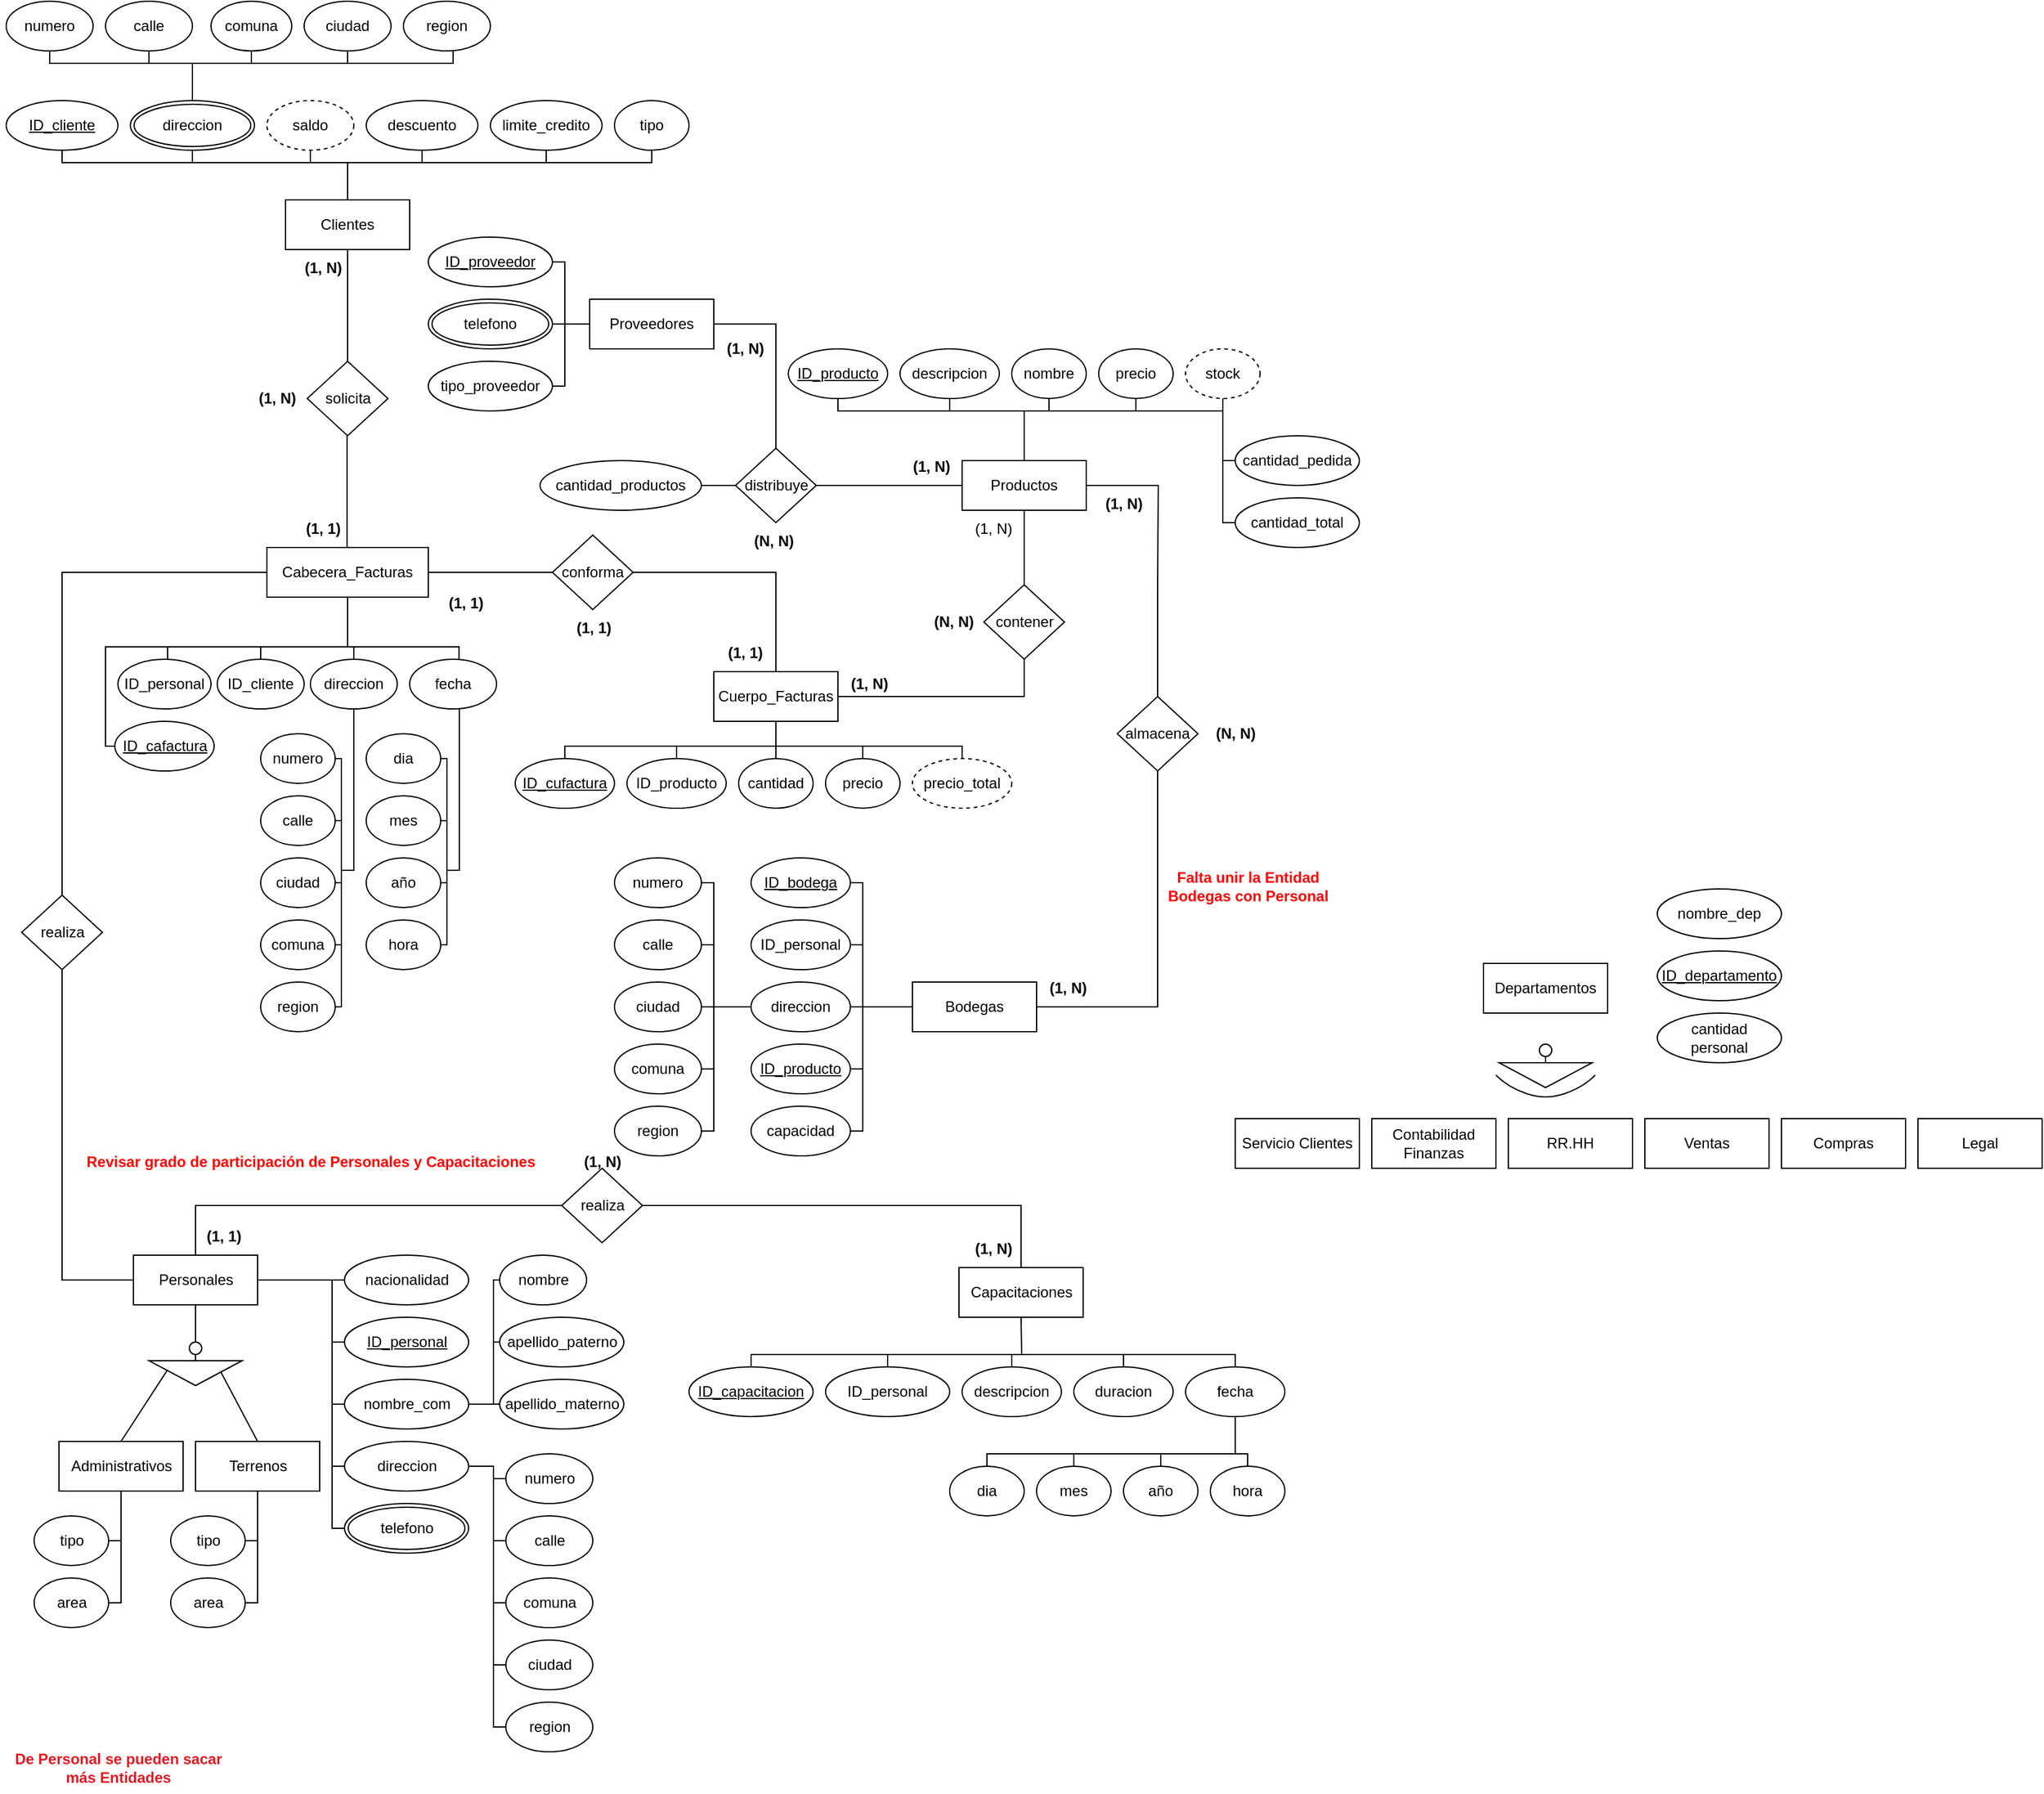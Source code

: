<mxfile version="24.4.2" type="device">
  <diagram name="Página-1" id="fW2s52Thw_ptf6M5DTuI">
    <mxGraphModel dx="2664" dy="1078" grid="1" gridSize="10" guides="1" tooltips="1" connect="1" arrows="1" fold="1" page="1" pageScale="1" pageWidth="3300" pageHeight="4681" math="0" shadow="0">
      <root>
        <mxCell id="0" />
        <mxCell id="1" parent="0" />
        <mxCell id="2JVpYlbVGKtli138GUCZ-1" value="&lt;div&gt;Productos&lt;/div&gt;" style="whiteSpace=wrap;html=1;align=center;" parent="1" vertex="1">
          <mxGeometry x="780" y="410" width="100" height="40" as="geometry" />
        </mxCell>
        <mxCell id="2JVpYlbVGKtli138GUCZ-3" value="&lt;div&gt;Capacitaciones&lt;/div&gt;" style="whiteSpace=wrap;html=1;align=center;" parent="1" vertex="1">
          <mxGeometry x="777.5" y="1060" width="100" height="40" as="geometry" />
        </mxCell>
        <mxCell id="2JVpYlbVGKtli138GUCZ-5" value="Bodegas" style="whiteSpace=wrap;html=1;align=center;" parent="1" vertex="1">
          <mxGeometry x="740" y="830" width="100" height="40" as="geometry" />
        </mxCell>
        <mxCell id="2JVpYlbVGKtli138GUCZ-9" value="nombre" style="ellipse;whiteSpace=wrap;html=1;align=center;" parent="1" vertex="1">
          <mxGeometry x="820" y="320" width="60" height="40" as="geometry" />
        </mxCell>
        <mxCell id="2JVpYlbVGKtli138GUCZ-10" value="precio" style="ellipse;whiteSpace=wrap;html=1;align=center;" parent="1" vertex="1">
          <mxGeometry x="890" y="320" width="60" height="40" as="geometry" />
        </mxCell>
        <mxCell id="2JVpYlbVGKtli138GUCZ-12" value="ID_producto" style="ellipse;whiteSpace=wrap;html=1;align=center;fontStyle=4;" parent="1" vertex="1">
          <mxGeometry x="640" y="320" width="80" height="40" as="geometry" />
        </mxCell>
        <mxCell id="2JVpYlbVGKtli138GUCZ-20" value="descripcion" style="ellipse;whiteSpace=wrap;html=1;align=center;" parent="1" vertex="1">
          <mxGeometry x="730" y="320" width="80" height="40" as="geometry" />
        </mxCell>
        <mxCell id="2JVpYlbVGKtli138GUCZ-21" value="" style="endArrow=none;html=1;rounded=0;edgeStyle=elbowEdgeStyle;elbow=vertical;exitX=0.5;exitY=1;exitDx=0;exitDy=0;entryX=0.5;entryY=1;entryDx=0;entryDy=0;" parent="1" source="2JVpYlbVGKtli138GUCZ-12" target="2JVpYlbVGKtli138GUCZ-20" edge="1">
          <mxGeometry width="50" height="50" relative="1" as="geometry">
            <mxPoint x="880" y="480" as="sourcePoint" />
            <mxPoint x="930" y="430" as="targetPoint" />
            <Array as="points">
              <mxPoint x="725" y="370" />
            </Array>
          </mxGeometry>
        </mxCell>
        <mxCell id="2JVpYlbVGKtli138GUCZ-22" value="" style="endArrow=none;html=1;rounded=0;edgeStyle=elbowEdgeStyle;elbow=vertical;exitX=0.5;exitY=1;exitDx=0;exitDy=0;" parent="1" edge="1">
          <mxGeometry width="50" height="50" relative="1" as="geometry">
            <mxPoint x="770" y="360" as="sourcePoint" />
            <mxPoint x="990" y="360" as="targetPoint" />
            <Array as="points">
              <mxPoint x="815" y="370" />
            </Array>
          </mxGeometry>
        </mxCell>
        <mxCell id="2JVpYlbVGKtli138GUCZ-23" value="" style="endArrow=none;html=1;rounded=0;edgeStyle=elbowEdgeStyle;elbow=vertical;exitX=0.5;exitY=1;exitDx=0;exitDy=0;entryX=0.5;entryY=1;entryDx=0;entryDy=0;" parent="1" target="2JVpYlbVGKtli138GUCZ-10" edge="1">
          <mxGeometry width="50" height="50" relative="1" as="geometry">
            <mxPoint x="850" y="360" as="sourcePoint" />
            <mxPoint x="930" y="360" as="targetPoint" />
            <Array as="points">
              <mxPoint x="895" y="370" />
            </Array>
          </mxGeometry>
        </mxCell>
        <mxCell id="2JVpYlbVGKtli138GUCZ-24" value="" style="endArrow=none;html=1;rounded=0;edgeStyle=elbowEdgeStyle;elbow=vertical;exitX=0.5;exitY=1;exitDx=0;exitDy=0;entryX=0.5;entryY=1;entryDx=0;entryDy=0;" parent="1" edge="1">
          <mxGeometry width="50" height="50" relative="1" as="geometry">
            <mxPoint x="920" y="360" as="sourcePoint" />
            <mxPoint x="990" y="360" as="targetPoint" />
            <Array as="points">
              <mxPoint x="965" y="370" />
            </Array>
          </mxGeometry>
        </mxCell>
        <mxCell id="2JVpYlbVGKtli138GUCZ-25" value="" style="endArrow=none;html=1;rounded=0;exitX=0.5;exitY=0;exitDx=0;exitDy=0;" parent="1" source="2JVpYlbVGKtli138GUCZ-1" edge="1">
          <mxGeometry width="50" height="50" relative="1" as="geometry">
            <mxPoint x="920" y="450" as="sourcePoint" />
            <mxPoint x="830" y="370" as="targetPoint" />
          </mxGeometry>
        </mxCell>
        <mxCell id="2JVpYlbVGKtli138GUCZ-36" value="Cuerpo_Facturas" style="whiteSpace=wrap;html=1;align=center;" parent="1" vertex="1">
          <mxGeometry x="580" y="580" width="100" height="40" as="geometry" />
        </mxCell>
        <mxCell id="2JVpYlbVGKtli138GUCZ-37" value="Cabecera_Facturas" style="whiteSpace=wrap;html=1;align=center;" parent="1" vertex="1">
          <mxGeometry x="220" y="480" width="130" height="40" as="geometry" />
        </mxCell>
        <mxCell id="2JVpYlbVGKtli138GUCZ-39" value="ID_cafactura" style="ellipse;whiteSpace=wrap;html=1;align=center;fontStyle=4;" parent="1" vertex="1">
          <mxGeometry x="97.5" y="620" width="80" height="40" as="geometry" />
        </mxCell>
        <mxCell id="2JVpYlbVGKtli138GUCZ-40" value="ID_cliente" style="ellipse;whiteSpace=wrap;html=1;align=center;" parent="1" vertex="1">
          <mxGeometry x="180" y="570" width="70" height="40" as="geometry" />
        </mxCell>
        <mxCell id="2JVpYlbVGKtli138GUCZ-41" value="direccion" style="ellipse;whiteSpace=wrap;html=1;align=center;" parent="1" vertex="1">
          <mxGeometry x="255" y="570" width="70" height="40" as="geometry" />
        </mxCell>
        <mxCell id="2JVpYlbVGKtli138GUCZ-42" value="fecha" style="ellipse;whiteSpace=wrap;html=1;align=center;" parent="1" vertex="1">
          <mxGeometry x="335" y="570" width="70" height="40" as="geometry" />
        </mxCell>
        <mxCell id="2JVpYlbVGKtli138GUCZ-43" value="dia" style="ellipse;whiteSpace=wrap;html=1;align=center;" parent="1" vertex="1">
          <mxGeometry x="300" y="630" width="60" height="40" as="geometry" />
        </mxCell>
        <mxCell id="2JVpYlbVGKtli138GUCZ-44" value="mes" style="ellipse;whiteSpace=wrap;html=1;align=center;" parent="1" vertex="1">
          <mxGeometry x="300" y="680" width="60" height="40" as="geometry" />
        </mxCell>
        <mxCell id="2JVpYlbVGKtli138GUCZ-45" value="año" style="ellipse;whiteSpace=wrap;html=1;align=center;" parent="1" vertex="1">
          <mxGeometry x="300" y="730" width="60" height="40" as="geometry" />
        </mxCell>
        <mxCell id="2JVpYlbVGKtli138GUCZ-46" value="hora" style="ellipse;whiteSpace=wrap;html=1;align=center;" parent="1" vertex="1">
          <mxGeometry x="300" y="780" width="60" height="40" as="geometry" />
        </mxCell>
        <mxCell id="2JVpYlbVGKtli138GUCZ-52" value="numero" style="ellipse;whiteSpace=wrap;html=1;align=center;" parent="1" vertex="1">
          <mxGeometry x="215" y="630" width="60" height="40" as="geometry" />
        </mxCell>
        <mxCell id="2JVpYlbVGKtli138GUCZ-53" value="calle" style="ellipse;whiteSpace=wrap;html=1;align=center;" parent="1" vertex="1">
          <mxGeometry x="215" y="680" width="60" height="40" as="geometry" />
        </mxCell>
        <mxCell id="2JVpYlbVGKtli138GUCZ-54" value="ciudad" style="ellipse;whiteSpace=wrap;html=1;align=center;" parent="1" vertex="1">
          <mxGeometry x="215" y="730" width="60" height="40" as="geometry" />
        </mxCell>
        <mxCell id="2JVpYlbVGKtli138GUCZ-55" value="comuna" style="ellipse;whiteSpace=wrap;html=1;align=center;" parent="1" vertex="1">
          <mxGeometry x="215" y="780" width="60" height="40" as="geometry" />
        </mxCell>
        <mxCell id="2JVpYlbVGKtli138GUCZ-56" value="region" style="ellipse;whiteSpace=wrap;html=1;align=center;" parent="1" vertex="1">
          <mxGeometry x="215" y="830" width="60" height="40" as="geometry" />
        </mxCell>
        <mxCell id="2JVpYlbVGKtli138GUCZ-59" value="" style="endArrow=none;html=1;rounded=0;edgeStyle=elbowEdgeStyle;elbow=vertical;exitX=0.5;exitY=0;exitDx=0;exitDy=0;entryX=0.5;entryY=0;entryDx=0;entryDy=0;" parent="1" source="2JVpYlbVGKtli138GUCZ-40" edge="1">
          <mxGeometry width="50" height="50" relative="1" as="geometry">
            <mxPoint x="210" y="570" as="sourcePoint" />
            <mxPoint x="290" y="570" as="targetPoint" />
            <Array as="points">
              <mxPoint x="255" y="560" />
            </Array>
          </mxGeometry>
        </mxCell>
        <mxCell id="2JVpYlbVGKtli138GUCZ-60" value="" style="endArrow=none;html=1;rounded=0;edgeStyle=elbowEdgeStyle;elbow=vertical;entryX=0.568;entryY=0.016;entryDx=0;entryDy=0;entryPerimeter=0;" parent="1" target="2JVpYlbVGKtli138GUCZ-42" edge="1">
          <mxGeometry width="50" height="50" relative="1" as="geometry">
            <mxPoint x="290" y="570" as="sourcePoint" />
            <mxPoint x="372.5" y="570" as="targetPoint" />
            <Array as="points">
              <mxPoint x="337.5" y="560" />
            </Array>
          </mxGeometry>
        </mxCell>
        <mxCell id="2JVpYlbVGKtli138GUCZ-61" value="" style="endArrow=none;html=1;rounded=0;edgeStyle=elbowEdgeStyle;exitX=1;exitY=0.5;exitDx=0;exitDy=0;" parent="1" source="2JVpYlbVGKtli138GUCZ-53" edge="1">
          <mxGeometry width="50" height="50" relative="1" as="geometry">
            <mxPoint x="225" y="700" as="sourcePoint" />
            <mxPoint x="275" y="650" as="targetPoint" />
            <Array as="points">
              <mxPoint x="280" y="680" />
            </Array>
          </mxGeometry>
        </mxCell>
        <mxCell id="2JVpYlbVGKtli138GUCZ-62" value="" style="endArrow=none;html=1;rounded=0;edgeStyle=elbowEdgeStyle;exitX=1;exitY=0.5;exitDx=0;exitDy=0;" parent="1" edge="1">
          <mxGeometry width="50" height="50" relative="1" as="geometry">
            <mxPoint x="275" y="750" as="sourcePoint" />
            <mxPoint x="275" y="700" as="targetPoint" />
            <Array as="points">
              <mxPoint x="280" y="730" />
            </Array>
          </mxGeometry>
        </mxCell>
        <mxCell id="2JVpYlbVGKtli138GUCZ-63" value="" style="endArrow=none;html=1;rounded=0;edgeStyle=elbowEdgeStyle;exitX=1;exitY=0.5;exitDx=0;exitDy=0;" parent="1" edge="1">
          <mxGeometry width="50" height="50" relative="1" as="geometry">
            <mxPoint x="275" y="800" as="sourcePoint" />
            <mxPoint x="275" y="750" as="targetPoint" />
            <Array as="points">
              <mxPoint x="280" y="780" />
            </Array>
          </mxGeometry>
        </mxCell>
        <mxCell id="2JVpYlbVGKtli138GUCZ-64" value="" style="endArrow=none;html=1;rounded=0;edgeStyle=elbowEdgeStyle;exitX=1;exitY=0.5;exitDx=0;exitDy=0;" parent="1" edge="1">
          <mxGeometry width="50" height="50" relative="1" as="geometry">
            <mxPoint x="360" y="700" as="sourcePoint" />
            <mxPoint x="360" y="650" as="targetPoint" />
            <Array as="points">
              <mxPoint x="365" y="680" />
            </Array>
          </mxGeometry>
        </mxCell>
        <mxCell id="2JVpYlbVGKtli138GUCZ-65" value="" style="endArrow=none;html=1;rounded=0;edgeStyle=elbowEdgeStyle;exitX=1;exitY=0.5;exitDx=0;exitDy=0;" parent="1" edge="1">
          <mxGeometry width="50" height="50" relative="1" as="geometry">
            <mxPoint x="360" y="750" as="sourcePoint" />
            <mxPoint x="360" y="700" as="targetPoint" />
            <Array as="points">
              <mxPoint x="365" y="730" />
            </Array>
          </mxGeometry>
        </mxCell>
        <mxCell id="2JVpYlbVGKtli138GUCZ-66" value="" style="endArrow=none;html=1;rounded=0;edgeStyle=elbowEdgeStyle;exitX=1;exitY=0.5;exitDx=0;exitDy=0;" parent="1" edge="1">
          <mxGeometry width="50" height="50" relative="1" as="geometry">
            <mxPoint x="360" y="800" as="sourcePoint" />
            <mxPoint x="360" y="750" as="targetPoint" />
            <Array as="points">
              <mxPoint x="365" y="780" />
            </Array>
          </mxGeometry>
        </mxCell>
        <mxCell id="2JVpYlbVGKtli138GUCZ-67" value="" style="endArrow=none;html=1;rounded=0;edgeStyle=elbowEdgeStyle;entryX=0.5;entryY=1;entryDx=0;entryDy=0;" parent="1" target="2JVpYlbVGKtli138GUCZ-41" edge="1">
          <mxGeometry width="50" height="50" relative="1" as="geometry">
            <mxPoint x="280" y="740" as="sourcePoint" />
            <mxPoint x="290" y="630" as="targetPoint" />
            <Array as="points">
              <mxPoint x="290" y="690" />
            </Array>
          </mxGeometry>
        </mxCell>
        <mxCell id="2JVpYlbVGKtli138GUCZ-68" value="" style="endArrow=none;html=1;rounded=0;edgeStyle=elbowEdgeStyle;exitX=1;exitY=0.5;exitDx=0;exitDy=0;" parent="1" edge="1">
          <mxGeometry width="50" height="50" relative="1" as="geometry">
            <mxPoint x="275" y="850" as="sourcePoint" />
            <mxPoint x="275" y="800" as="targetPoint" />
            <Array as="points">
              <mxPoint x="280" y="830" />
            </Array>
          </mxGeometry>
        </mxCell>
        <mxCell id="2JVpYlbVGKtli138GUCZ-69" value="" style="endArrow=none;html=1;rounded=0;edgeStyle=elbowEdgeStyle;" parent="1" edge="1">
          <mxGeometry width="50" height="50" relative="1" as="geometry">
            <mxPoint x="365" y="740" as="sourcePoint" />
            <mxPoint x="375" y="610" as="targetPoint" />
            <Array as="points">
              <mxPoint x="375" y="690" />
            </Array>
          </mxGeometry>
        </mxCell>
        <mxCell id="2JVpYlbVGKtli138GUCZ-70" value="" style="endArrow=none;html=1;rounded=0;entryX=0.5;entryY=1;entryDx=0;entryDy=0;" parent="1" target="2JVpYlbVGKtli138GUCZ-37" edge="1">
          <mxGeometry width="50" height="50" relative="1" as="geometry">
            <mxPoint x="285" y="560" as="sourcePoint" />
            <mxPoint x="330" y="520" as="targetPoint" />
          </mxGeometry>
        </mxCell>
        <mxCell id="2JVpYlbVGKtli138GUCZ-72" value="ID_cufactura" style="ellipse;whiteSpace=wrap;html=1;align=center;fontStyle=4;" parent="1" vertex="1">
          <mxGeometry x="420" y="650" width="80" height="40" as="geometry" />
        </mxCell>
        <mxCell id="2JVpYlbVGKtli138GUCZ-74" value="ID_producto" style="ellipse;whiteSpace=wrap;html=1;align=center;" parent="1" vertex="1">
          <mxGeometry x="510" y="650" width="80" height="40" as="geometry" />
        </mxCell>
        <mxCell id="2JVpYlbVGKtli138GUCZ-75" value="cantidad" style="ellipse;whiteSpace=wrap;html=1;align=center;" parent="1" vertex="1">
          <mxGeometry x="600" y="650" width="60" height="40" as="geometry" />
        </mxCell>
        <mxCell id="2JVpYlbVGKtli138GUCZ-76" value="precio" style="ellipse;whiteSpace=wrap;html=1;align=center;" parent="1" vertex="1">
          <mxGeometry x="670" y="650" width="60" height="40" as="geometry" />
        </mxCell>
        <mxCell id="2JVpYlbVGKtli138GUCZ-77" value="precio_total" style="ellipse;whiteSpace=wrap;html=1;align=center;dashed=1;" parent="1" vertex="1">
          <mxGeometry x="740" y="650" width="80" height="40" as="geometry" />
        </mxCell>
        <mxCell id="2JVpYlbVGKtli138GUCZ-78" value="" style="endArrow=none;html=1;rounded=0;edgeStyle=elbowEdgeStyle;elbow=vertical;exitX=0.5;exitY=0;exitDx=0;exitDy=0;entryX=0.5;entryY=0;entryDx=0;entryDy=0;" parent="1" source="2JVpYlbVGKtli138GUCZ-72" target="2JVpYlbVGKtli138GUCZ-74" edge="1">
          <mxGeometry width="50" height="50" relative="1" as="geometry">
            <mxPoint x="610" y="690" as="sourcePoint" />
            <mxPoint x="660" y="640" as="targetPoint" />
            <Array as="points">
              <mxPoint x="510" y="640" />
            </Array>
          </mxGeometry>
        </mxCell>
        <mxCell id="2JVpYlbVGKtli138GUCZ-79" value="" style="endArrow=none;html=1;rounded=0;edgeStyle=elbowEdgeStyle;elbow=vertical;exitX=0.5;exitY=0;exitDx=0;exitDy=0;entryX=0.5;entryY=0;entryDx=0;entryDy=0;" parent="1" target="2JVpYlbVGKtli138GUCZ-75" edge="1">
          <mxGeometry width="50" height="50" relative="1" as="geometry">
            <mxPoint x="550" y="650" as="sourcePoint" />
            <mxPoint x="640" y="650" as="targetPoint" />
            <Array as="points">
              <mxPoint x="600" y="640" />
            </Array>
          </mxGeometry>
        </mxCell>
        <mxCell id="2JVpYlbVGKtli138GUCZ-80" value="" style="endArrow=none;html=1;rounded=0;edgeStyle=elbowEdgeStyle;elbow=vertical;exitX=0.5;exitY=0;exitDx=0;exitDy=0;entryX=0.5;entryY=0;entryDx=0;entryDy=0;" parent="1" target="2JVpYlbVGKtli138GUCZ-76" edge="1">
          <mxGeometry width="50" height="50" relative="1" as="geometry">
            <mxPoint x="630" y="650" as="sourcePoint" />
            <mxPoint x="710" y="650" as="targetPoint" />
            <Array as="points">
              <mxPoint x="680" y="640" />
            </Array>
          </mxGeometry>
        </mxCell>
        <mxCell id="2JVpYlbVGKtli138GUCZ-81" value="" style="endArrow=none;html=1;rounded=0;edgeStyle=elbowEdgeStyle;elbow=vertical;exitX=0.5;exitY=0;exitDx=0;exitDy=0;entryX=0.5;entryY=0;entryDx=0;entryDy=0;" parent="1" target="2JVpYlbVGKtli138GUCZ-77" edge="1">
          <mxGeometry width="50" height="50" relative="1" as="geometry">
            <mxPoint x="700" y="650" as="sourcePoint" />
            <mxPoint x="770" y="650" as="targetPoint" />
            <Array as="points">
              <mxPoint x="750" y="640" />
            </Array>
          </mxGeometry>
        </mxCell>
        <mxCell id="2JVpYlbVGKtli138GUCZ-82" value="" style="endArrow=none;html=1;rounded=0;entryX=0.5;entryY=1;entryDx=0;entryDy=0;" parent="1" target="2JVpYlbVGKtli138GUCZ-36" edge="1">
          <mxGeometry width="50" height="50" relative="1" as="geometry">
            <mxPoint x="630" y="640" as="sourcePoint" />
            <mxPoint x="680" y="620" as="targetPoint" />
          </mxGeometry>
        </mxCell>
        <mxCell id="2JVpYlbVGKtli138GUCZ-83" value="Proveedores" style="whiteSpace=wrap;html=1;align=center;" parent="1" vertex="1">
          <mxGeometry x="480" y="280" width="100" height="40" as="geometry" />
        </mxCell>
        <mxCell id="2JVpYlbVGKtli138GUCZ-85" value="ID_capacitacion" style="ellipse;whiteSpace=wrap;html=1;align=center;fontStyle=4;" parent="1" vertex="1">
          <mxGeometry x="560" y="1140" width="100" height="40" as="geometry" />
        </mxCell>
        <mxCell id="2JVpYlbVGKtli138GUCZ-86" value="fecha" style="ellipse;whiteSpace=wrap;html=1;align=center;" parent="1" vertex="1">
          <mxGeometry x="960" y="1140" width="80" height="40" as="geometry" />
        </mxCell>
        <mxCell id="2JVpYlbVGKtli138GUCZ-87" value="duracion" style="ellipse;whiteSpace=wrap;html=1;align=center;" parent="1" vertex="1">
          <mxGeometry x="870" y="1140" width="80" height="40" as="geometry" />
        </mxCell>
        <mxCell id="2JVpYlbVGKtli138GUCZ-88" value="descripcion" style="ellipse;whiteSpace=wrap;html=1;align=center;" parent="1" vertex="1">
          <mxGeometry x="780" y="1140" width="80" height="40" as="geometry" />
        </mxCell>
        <mxCell id="2JVpYlbVGKtli138GUCZ-89" value="dia" style="ellipse;whiteSpace=wrap;html=1;align=center;" parent="1" vertex="1">
          <mxGeometry x="770" y="1220" width="60" height="40" as="geometry" />
        </mxCell>
        <mxCell id="2JVpYlbVGKtli138GUCZ-90" value="mes" style="ellipse;whiteSpace=wrap;html=1;align=center;" parent="1" vertex="1">
          <mxGeometry x="840" y="1220" width="60" height="40" as="geometry" />
        </mxCell>
        <mxCell id="2JVpYlbVGKtli138GUCZ-91" value="año" style="ellipse;whiteSpace=wrap;html=1;align=center;" parent="1" vertex="1">
          <mxGeometry x="910" y="1220" width="60" height="40" as="geometry" />
        </mxCell>
        <mxCell id="2JVpYlbVGKtli138GUCZ-92" value="hora" style="ellipse;whiteSpace=wrap;html=1;align=center;" parent="1" vertex="1">
          <mxGeometry x="980" y="1220" width="60" height="40" as="geometry" />
        </mxCell>
        <mxCell id="2JVpYlbVGKtli138GUCZ-93" value="" style="endArrow=none;html=1;rounded=0;edgeStyle=elbowEdgeStyle;elbow=vertical;exitX=0.5;exitY=0;exitDx=0;exitDy=0;entryX=0.5;entryY=0;entryDx=0;entryDy=0;" parent="1" source="2JVpYlbVGKtli138GUCZ-89" target="2JVpYlbVGKtli138GUCZ-90" edge="1">
          <mxGeometry width="50" height="50" relative="1" as="geometry">
            <mxPoint x="830" y="1270" as="sourcePoint" />
            <mxPoint x="870" y="1220" as="targetPoint" />
            <Array as="points">
              <mxPoint x="840" y="1210" />
            </Array>
          </mxGeometry>
        </mxCell>
        <mxCell id="2JVpYlbVGKtli138GUCZ-94" value="" style="endArrow=none;html=1;rounded=0;edgeStyle=elbowEdgeStyle;elbow=vertical;exitX=0.5;exitY=0;exitDx=0;exitDy=0;entryX=0.5;entryY=0;entryDx=0;entryDy=0;" parent="1" edge="1">
          <mxGeometry width="50" height="50" relative="1" as="geometry">
            <mxPoint x="870" y="1220" as="sourcePoint" />
            <mxPoint x="940" y="1220" as="targetPoint" />
            <Array as="points">
              <mxPoint x="910" y="1210" />
            </Array>
          </mxGeometry>
        </mxCell>
        <mxCell id="2JVpYlbVGKtli138GUCZ-95" value="" style="endArrow=none;html=1;rounded=0;edgeStyle=elbowEdgeStyle;elbow=vertical;exitX=0.5;exitY=0;exitDx=0;exitDy=0;entryX=0.5;entryY=0;entryDx=0;entryDy=0;" parent="1" edge="1">
          <mxGeometry width="50" height="50" relative="1" as="geometry">
            <mxPoint x="940" y="1220" as="sourcePoint" />
            <mxPoint x="1010" y="1220" as="targetPoint" />
            <Array as="points">
              <mxPoint x="980" y="1210" />
            </Array>
          </mxGeometry>
        </mxCell>
        <mxCell id="2JVpYlbVGKtli138GUCZ-96" value="" style="endArrow=none;html=1;rounded=0;entryX=0.5;entryY=1;entryDx=0;entryDy=0;" parent="1" target="2JVpYlbVGKtli138GUCZ-86" edge="1">
          <mxGeometry width="50" height="50" relative="1" as="geometry">
            <mxPoint x="1010" y="1210" as="sourcePoint" />
            <mxPoint x="1090" y="1160" as="targetPoint" />
            <Array as="points">
              <mxPoint x="1000" y="1210" />
            </Array>
          </mxGeometry>
        </mxCell>
        <mxCell id="2JVpYlbVGKtli138GUCZ-97" value="" style="endArrow=none;html=1;rounded=0;edgeStyle=elbowEdgeStyle;elbow=vertical;exitX=0.5;exitY=0;exitDx=0;exitDy=0;entryX=0.5;entryY=0;entryDx=0;entryDy=0;" parent="1" source="2JVpYlbVGKtli138GUCZ-85" target="2JVpYlbVGKtli138GUCZ-88" edge="1">
          <mxGeometry width="50" height="50" relative="1" as="geometry">
            <mxPoint x="840" y="1170" as="sourcePoint" />
            <mxPoint x="890" y="1120" as="targetPoint" />
            <Array as="points">
              <mxPoint x="770" y="1130" />
            </Array>
          </mxGeometry>
        </mxCell>
        <mxCell id="2JVpYlbVGKtli138GUCZ-98" value="" style="endArrow=none;html=1;rounded=0;edgeStyle=elbowEdgeStyle;elbow=vertical;exitX=0.5;exitY=0;exitDx=0;exitDy=0;entryX=0.5;entryY=0;entryDx=0;entryDy=0;" parent="1" target="2JVpYlbVGKtli138GUCZ-87" edge="1">
          <mxGeometry width="50" height="50" relative="1" as="geometry">
            <mxPoint x="820" y="1140" as="sourcePoint" />
            <mxPoint x="920" y="1140" as="targetPoint" />
            <Array as="points">
              <mxPoint x="870" y="1130" />
            </Array>
          </mxGeometry>
        </mxCell>
        <mxCell id="2JVpYlbVGKtli138GUCZ-99" value="" style="endArrow=none;html=1;rounded=0;edgeStyle=elbowEdgeStyle;elbow=vertical;exitX=0.5;exitY=0;exitDx=0;exitDy=0;entryX=0.5;entryY=0;entryDx=0;entryDy=0;" parent="1" edge="1">
          <mxGeometry width="50" height="50" relative="1" as="geometry">
            <mxPoint x="910" y="1140" as="sourcePoint" />
            <mxPoint x="1000" y="1140" as="targetPoint" />
            <Array as="points">
              <mxPoint x="960" y="1130" />
            </Array>
          </mxGeometry>
        </mxCell>
        <mxCell id="2JVpYlbVGKtli138GUCZ-150" value="ID_bodega" style="ellipse;whiteSpace=wrap;html=1;align=center;fontStyle=4;" parent="1" vertex="1">
          <mxGeometry x="610" y="730" width="80" height="40" as="geometry" />
        </mxCell>
        <mxCell id="2JVpYlbVGKtli138GUCZ-151" value="direccion" style="ellipse;whiteSpace=wrap;html=1;align=center;" parent="1" vertex="1">
          <mxGeometry x="610" y="830" width="80" height="40" as="geometry" />
        </mxCell>
        <mxCell id="2JVpYlbVGKtli138GUCZ-152" value="ID_personal" style="ellipse;whiteSpace=wrap;html=1;align=center;" parent="1" vertex="1">
          <mxGeometry x="610" y="780" width="80" height="40" as="geometry" />
        </mxCell>
        <mxCell id="2JVpYlbVGKtli138GUCZ-154" value="" style="endArrow=none;html=1;rounded=0;edgeStyle=elbowEdgeStyle;elbow=vertical;exitX=0.5;exitY=0;exitDx=0;exitDy=0;entryX=0.5;entryY=0;entryDx=0;entryDy=0;" parent="1" edge="1">
          <mxGeometry width="50" height="50" relative="1" as="geometry">
            <mxPoint x="720" y="1140" as="sourcePoint" />
            <mxPoint x="720" y="1140" as="targetPoint" />
            <Array as="points">
              <mxPoint x="670" y="1130" />
            </Array>
          </mxGeometry>
        </mxCell>
        <mxCell id="2JVpYlbVGKtli138GUCZ-155" value="ID_personal" style="ellipse;whiteSpace=wrap;html=1;align=center;" parent="1" vertex="1">
          <mxGeometry x="670" y="1140" width="100" height="40" as="geometry" />
        </mxCell>
        <mxCell id="2JVpYlbVGKtli138GUCZ-156" value="capacidad" style="ellipse;whiteSpace=wrap;html=1;align=center;" parent="1" vertex="1">
          <mxGeometry x="610" y="930" width="80" height="40" as="geometry" />
        </mxCell>
        <mxCell id="2JVpYlbVGKtli138GUCZ-161" value="ID_proveedor" style="ellipse;whiteSpace=wrap;html=1;align=center;fontStyle=4;" parent="1" vertex="1">
          <mxGeometry x="350" y="230" width="100" height="40" as="geometry" />
        </mxCell>
        <mxCell id="2JVpYlbVGKtli138GUCZ-162" value="telefono" style="ellipse;shape=doubleEllipse;margin=3;whiteSpace=wrap;html=1;align=center;" parent="1" vertex="1">
          <mxGeometry x="350" y="280" width="100" height="40" as="geometry" />
        </mxCell>
        <mxCell id="2JVpYlbVGKtli138GUCZ-163" value="tipo_proveedor" style="ellipse;whiteSpace=wrap;html=1;align=center;" parent="1" vertex="1">
          <mxGeometry x="350" y="330" width="100" height="40" as="geometry" />
        </mxCell>
        <mxCell id="2JVpYlbVGKtli138GUCZ-167" value="&amp;nbsp;" style="text;whiteSpace=wrap;html=1;" parent="1" vertex="1">
          <mxGeometry x="1140" y="270" width="40" height="40" as="geometry" />
        </mxCell>
        <mxCell id="2JVpYlbVGKtli138GUCZ-170" value="Clientes" style="whiteSpace=wrap;html=1;align=center;" parent="1" vertex="1">
          <mxGeometry x="235" y="200" width="100" height="40" as="geometry" />
        </mxCell>
        <mxCell id="2JVpYlbVGKtli138GUCZ-171" value="ID_cliente" style="ellipse;whiteSpace=wrap;html=1;align=center;fontStyle=4;" parent="1" vertex="1">
          <mxGeometry x="10" y="120" width="90" height="40" as="geometry" />
        </mxCell>
        <mxCell id="2JVpYlbVGKtli138GUCZ-172" value="direccion" style="ellipse;shape=doubleEllipse;margin=3;whiteSpace=wrap;html=1;align=center;" parent="1" vertex="1">
          <mxGeometry x="110" y="120" width="100" height="40" as="geometry" />
        </mxCell>
        <mxCell id="2JVpYlbVGKtli138GUCZ-173" value="saldo" style="ellipse;whiteSpace=wrap;html=1;align=center;dashed=1;" parent="1" vertex="1">
          <mxGeometry x="220" y="120" width="70" height="40" as="geometry" />
        </mxCell>
        <mxCell id="2JVpYlbVGKtli138GUCZ-174" value="limite_credito" style="ellipse;whiteSpace=wrap;html=1;align=center;" parent="1" vertex="1">
          <mxGeometry x="400" y="120" width="90" height="40" as="geometry" />
        </mxCell>
        <mxCell id="2JVpYlbVGKtli138GUCZ-175" value="descuento" style="ellipse;whiteSpace=wrap;html=1;align=center;" parent="1" vertex="1">
          <mxGeometry x="300" y="120" width="90" height="40" as="geometry" />
        </mxCell>
        <mxCell id="2JVpYlbVGKtli138GUCZ-176" value="tipo" style="ellipse;whiteSpace=wrap;html=1;align=center;" parent="1" vertex="1">
          <mxGeometry x="500" y="120" width="60" height="40" as="geometry" />
        </mxCell>
        <mxCell id="2JVpYlbVGKtli138GUCZ-177" value="numero" style="ellipse;whiteSpace=wrap;html=1;align=center;" parent="1" vertex="1">
          <mxGeometry x="10" y="40" width="70" height="40" as="geometry" />
        </mxCell>
        <mxCell id="2JVpYlbVGKtli138GUCZ-178" value="calle" style="ellipse;whiteSpace=wrap;html=1;align=center;" parent="1" vertex="1">
          <mxGeometry x="90" y="40" width="70" height="40" as="geometry" />
        </mxCell>
        <mxCell id="2JVpYlbVGKtli138GUCZ-179" value="comuna" style="ellipse;whiteSpace=wrap;html=1;align=center;" parent="1" vertex="1">
          <mxGeometry x="175" y="40" width="65" height="40" as="geometry" />
        </mxCell>
        <mxCell id="2JVpYlbVGKtli138GUCZ-180" value="ciudad" style="ellipse;whiteSpace=wrap;html=1;align=center;" parent="1" vertex="1">
          <mxGeometry x="250" y="40" width="70" height="40" as="geometry" />
        </mxCell>
        <mxCell id="2JVpYlbVGKtli138GUCZ-181" value="region" style="ellipse;whiteSpace=wrap;html=1;align=center;" parent="1" vertex="1">
          <mxGeometry x="330" y="40" width="70" height="40" as="geometry" />
        </mxCell>
        <mxCell id="2JVpYlbVGKtli138GUCZ-183" value="" style="endArrow=none;html=1;rounded=0;edgeStyle=elbowEdgeStyle;elbow=vertical;exitX=0.5;exitY=1;exitDx=0;exitDy=0;entryX=0.5;entryY=1;entryDx=0;entryDy=0;" parent="1" source="2JVpYlbVGKtli138GUCZ-177" target="2JVpYlbVGKtli138GUCZ-178" edge="1">
          <mxGeometry width="50" height="50" relative="1" as="geometry">
            <mxPoint x="180" y="230" as="sourcePoint" />
            <mxPoint x="320" y="180" as="targetPoint" />
            <Array as="points">
              <mxPoint x="90" y="90" />
            </Array>
          </mxGeometry>
        </mxCell>
        <mxCell id="2JVpYlbVGKtli138GUCZ-184" value="" style="endArrow=none;html=1;rounded=0;edgeStyle=elbowEdgeStyle;elbow=vertical;exitX=0.5;exitY=1;exitDx=0;exitDy=0;entryX=0.5;entryY=1;entryDx=0;entryDy=0;" parent="1" target="2JVpYlbVGKtli138GUCZ-179" edge="1">
          <mxGeometry width="50" height="50" relative="1" as="geometry">
            <mxPoint x="125" y="80" as="sourcePoint" />
            <mxPoint x="205" y="80" as="targetPoint" />
            <Array as="points">
              <mxPoint x="170" y="90" />
            </Array>
          </mxGeometry>
        </mxCell>
        <mxCell id="2JVpYlbVGKtli138GUCZ-185" value="" style="endArrow=none;html=1;rounded=0;edgeStyle=elbowEdgeStyle;elbow=vertical;exitX=0.5;exitY=1;exitDx=0;exitDy=0;entryX=0.5;entryY=1;entryDx=0;entryDy=0;" parent="1" source="2JVpYlbVGKtli138GUCZ-179" target="2JVpYlbVGKtli138GUCZ-180" edge="1">
          <mxGeometry width="50" height="50" relative="1" as="geometry">
            <mxPoint x="210" y="80" as="sourcePoint" />
            <mxPoint x="290" y="80" as="targetPoint" />
            <Array as="points">
              <mxPoint x="255" y="90" />
            </Array>
          </mxGeometry>
        </mxCell>
        <mxCell id="2JVpYlbVGKtli138GUCZ-186" value="" style="endArrow=none;html=1;rounded=0;edgeStyle=elbowEdgeStyle;elbow=vertical;exitX=0.5;exitY=1;exitDx=0;exitDy=0;entryX=0.5;entryY=1;entryDx=0;entryDy=0;" parent="1" source="2JVpYlbVGKtli138GUCZ-180" edge="1">
          <mxGeometry width="50" height="50" relative="1" as="geometry">
            <mxPoint x="290" y="80" as="sourcePoint" />
            <mxPoint x="370" y="80" as="targetPoint" />
            <Array as="points">
              <mxPoint x="335" y="90" />
            </Array>
          </mxGeometry>
        </mxCell>
        <mxCell id="2JVpYlbVGKtli138GUCZ-187" value="" style="endArrow=none;html=1;rounded=0;exitX=0.5;exitY=0;exitDx=0;exitDy=0;" parent="1" source="2JVpYlbVGKtli138GUCZ-172" edge="1">
          <mxGeometry width="50" height="50" relative="1" as="geometry">
            <mxPoint x="270" y="220" as="sourcePoint" />
            <mxPoint x="160" y="90" as="targetPoint" />
          </mxGeometry>
        </mxCell>
        <mxCell id="2JVpYlbVGKtli138GUCZ-188" value="" style="endArrow=none;html=1;rounded=0;edgeStyle=elbowEdgeStyle;elbow=vertical;exitX=0.5;exitY=1;exitDx=0;exitDy=0;entryX=0.5;entryY=1;entryDx=0;entryDy=0;" parent="1" source="2JVpYlbVGKtli138GUCZ-171" target="2JVpYlbVGKtli138GUCZ-172" edge="1">
          <mxGeometry width="50" height="50" relative="1" as="geometry">
            <mxPoint x="280" y="260" as="sourcePoint" />
            <mxPoint x="330" y="210" as="targetPoint" />
            <Array as="points">
              <mxPoint x="108" y="170" />
            </Array>
          </mxGeometry>
        </mxCell>
        <mxCell id="2JVpYlbVGKtli138GUCZ-189" value="" style="endArrow=none;html=1;rounded=0;edgeStyle=elbowEdgeStyle;elbow=vertical;exitX=0.5;exitY=1;exitDx=0;exitDy=0;entryX=0.5;entryY=1;entryDx=0;entryDy=0;" parent="1" target="2JVpYlbVGKtli138GUCZ-173" edge="1">
          <mxGeometry width="50" height="50" relative="1" as="geometry">
            <mxPoint x="160" y="160" as="sourcePoint" />
            <mxPoint x="265" y="160" as="targetPoint" />
            <Array as="points">
              <mxPoint x="213" y="170" />
            </Array>
          </mxGeometry>
        </mxCell>
        <mxCell id="2JVpYlbVGKtli138GUCZ-190" value="" style="endArrow=none;html=1;rounded=0;edgeStyle=elbowEdgeStyle;elbow=vertical;exitX=0.5;exitY=1;exitDx=0;exitDy=0;entryX=0.5;entryY=1;entryDx=0;entryDy=0;" parent="1" target="2JVpYlbVGKtli138GUCZ-175" edge="1">
          <mxGeometry width="50" height="50" relative="1" as="geometry">
            <mxPoint x="255" y="160" as="sourcePoint" />
            <mxPoint x="350" y="160" as="targetPoint" />
            <Array as="points">
              <mxPoint x="308" y="170" />
            </Array>
          </mxGeometry>
        </mxCell>
        <mxCell id="2JVpYlbVGKtli138GUCZ-191" value="" style="endArrow=none;html=1;rounded=0;edgeStyle=elbowEdgeStyle;elbow=vertical;exitX=0.5;exitY=1;exitDx=0;exitDy=0;entryX=0.5;entryY=1;entryDx=0;entryDy=0;" parent="1" source="2JVpYlbVGKtli138GUCZ-175" target="2JVpYlbVGKtli138GUCZ-174" edge="1">
          <mxGeometry width="50" height="50" relative="1" as="geometry">
            <mxPoint x="350" y="160" as="sourcePoint" />
            <mxPoint x="440" y="160" as="targetPoint" />
            <Array as="points">
              <mxPoint x="403" y="170" />
            </Array>
          </mxGeometry>
        </mxCell>
        <mxCell id="2JVpYlbVGKtli138GUCZ-192" value="" style="endArrow=none;html=1;rounded=0;edgeStyle=elbowEdgeStyle;elbow=vertical;exitX=0.5;exitY=1;exitDx=0;exitDy=0;entryX=0.5;entryY=1;entryDx=0;entryDy=0;" parent="1" source="2JVpYlbVGKtli138GUCZ-174" edge="1">
          <mxGeometry width="50" height="50" relative="1" as="geometry">
            <mxPoint x="430" y="160" as="sourcePoint" />
            <mxPoint x="530" y="160" as="targetPoint" />
            <Array as="points">
              <mxPoint x="488" y="170" />
            </Array>
          </mxGeometry>
        </mxCell>
        <mxCell id="2JVpYlbVGKtli138GUCZ-193" value="" style="endArrow=none;html=1;rounded=0;exitX=0.5;exitY=0;exitDx=0;exitDy=0;" parent="1" source="2JVpYlbVGKtli138GUCZ-170" edge="1">
          <mxGeometry width="50" height="50" relative="1" as="geometry">
            <mxPoint x="300" y="250" as="sourcePoint" />
            <mxPoint x="285" y="170" as="targetPoint" />
          </mxGeometry>
        </mxCell>
        <mxCell id="2JVpYlbVGKtli138GUCZ-204" value="solicita" style="shape=rhombus;perimeter=rhombusPerimeter;whiteSpace=wrap;html=1;align=center;" parent="1" vertex="1">
          <mxGeometry x="252.5" y="330" width="65" height="60" as="geometry" />
        </mxCell>
        <mxCell id="2JVpYlbVGKtli138GUCZ-205" value="" style="endArrow=none;html=1;rounded=0;entryX=0.5;entryY=1;entryDx=0;entryDy=0;exitX=0.5;exitY=0;exitDx=0;exitDy=0;" parent="1" source="2JVpYlbVGKtli138GUCZ-204" target="2JVpYlbVGKtli138GUCZ-170" edge="1">
          <mxGeometry width="50" height="50" relative="1" as="geometry">
            <mxPoint x="390" y="420" as="sourcePoint" />
            <mxPoint x="440" y="370" as="targetPoint" />
          </mxGeometry>
        </mxCell>
        <mxCell id="2JVpYlbVGKtli138GUCZ-206" value="" style="endArrow=none;html=1;rounded=0;entryX=0.5;entryY=1;entryDx=0;entryDy=0;exitX=0.5;exitY=0;exitDx=0;exitDy=0;" parent="1" edge="1">
          <mxGeometry width="50" height="50" relative="1" as="geometry">
            <mxPoint x="284.58" y="480" as="sourcePoint" />
            <mxPoint x="284.58" y="390" as="targetPoint" />
          </mxGeometry>
        </mxCell>
        <mxCell id="2JVpYlbVGKtli138GUCZ-207" value="cantidad_total" style="ellipse;whiteSpace=wrap;html=1;align=center;" parent="1" vertex="1">
          <mxGeometry x="1000" y="440" width="100" height="40" as="geometry" />
        </mxCell>
        <mxCell id="2JVpYlbVGKtli138GUCZ-208" value="cantidad_pedida" style="ellipse;whiteSpace=wrap;html=1;align=center;" parent="1" vertex="1">
          <mxGeometry x="1000" y="390" width="100" height="40" as="geometry" />
        </mxCell>
        <mxCell id="2JVpYlbVGKtli138GUCZ-209" value="stock" style="ellipse;whiteSpace=wrap;html=1;align=center;dashed=1;" parent="1" vertex="1">
          <mxGeometry x="960" y="320" width="60" height="40" as="geometry" />
        </mxCell>
        <mxCell id="2JVpYlbVGKtli138GUCZ-211" value="" style="endArrow=none;html=1;rounded=0;edgeStyle=elbowEdgeStyle;exitX=0;exitY=0.5;exitDx=0;exitDy=0;entryX=0;entryY=0.5;entryDx=0;entryDy=0;" parent="1" source="2JVpYlbVGKtli138GUCZ-207" target="2JVpYlbVGKtli138GUCZ-208" edge="1">
          <mxGeometry width="50" height="50" relative="1" as="geometry">
            <mxPoint x="920" y="550" as="sourcePoint" />
            <mxPoint x="940" y="440" as="targetPoint" />
            <Array as="points">
              <mxPoint x="990" y="430" />
            </Array>
          </mxGeometry>
        </mxCell>
        <mxCell id="2JVpYlbVGKtli138GUCZ-212" value="" style="endArrow=none;html=1;rounded=0;edgeStyle=elbowEdgeStyle;exitX=0;exitY=0.5;exitDx=0;exitDy=0;entryX=0;entryY=0.5;entryDx=0;entryDy=0;" parent="1" source="2JVpYlbVGKtli138GUCZ-208" edge="1">
          <mxGeometry width="50" height="50" relative="1" as="geometry">
            <mxPoint x="950" y="420" as="sourcePoint" />
            <mxPoint x="950" y="370" as="targetPoint" />
            <Array as="points">
              <mxPoint x="990" y="390" />
            </Array>
          </mxGeometry>
        </mxCell>
        <mxCell id="2JVpYlbVGKtli138GUCZ-213" value="conforma" style="shape=rhombus;perimeter=rhombusPerimeter;whiteSpace=wrap;html=1;align=center;" parent="1" vertex="1">
          <mxGeometry x="450" y="470" width="65" height="60" as="geometry" />
        </mxCell>
        <mxCell id="2JVpYlbVGKtli138GUCZ-214" value="" style="endArrow=none;html=1;rounded=0;exitX=1;exitY=0.5;exitDx=0;exitDy=0;entryX=0;entryY=0.5;entryDx=0;entryDy=0;" parent="1" source="2JVpYlbVGKtli138GUCZ-37" target="2JVpYlbVGKtli138GUCZ-213" edge="1">
          <mxGeometry width="50" height="50" relative="1" as="geometry">
            <mxPoint x="590" y="590" as="sourcePoint" />
            <mxPoint x="640" y="540" as="targetPoint" />
          </mxGeometry>
        </mxCell>
        <mxCell id="2JVpYlbVGKtli138GUCZ-216" value="" style="endArrow=none;html=1;rounded=0;edgeStyle=elbowEdgeStyle;exitX=1;exitY=0.5;exitDx=0;exitDy=0;entryX=0.5;entryY=0;entryDx=0;entryDy=0;" parent="1" source="2JVpYlbVGKtli138GUCZ-213" target="2JVpYlbVGKtli138GUCZ-36" edge="1">
          <mxGeometry width="50" height="50" relative="1" as="geometry">
            <mxPoint x="590" y="590" as="sourcePoint" />
            <mxPoint x="640" y="540" as="targetPoint" />
            <Array as="points">
              <mxPoint x="630" y="560" />
            </Array>
          </mxGeometry>
        </mxCell>
        <mxCell id="2JVpYlbVGKtli138GUCZ-217" value="contener" style="shape=rhombus;perimeter=rhombusPerimeter;whiteSpace=wrap;html=1;align=center;" parent="1" vertex="1">
          <mxGeometry x="797.5" y="510" width="65" height="60" as="geometry" />
        </mxCell>
        <mxCell id="2JVpYlbVGKtli138GUCZ-218" value="" style="endArrow=none;html=1;rounded=0;edgeStyle=elbowEdgeStyle;exitX=1;exitY=0.5;exitDx=0;exitDy=0;entryX=0.5;entryY=1;entryDx=0;entryDy=0;" parent="1" source="2JVpYlbVGKtli138GUCZ-36" target="2JVpYlbVGKtli138GUCZ-217" edge="1">
          <mxGeometry width="50" height="50" relative="1" as="geometry">
            <mxPoint x="920" y="610" as="sourcePoint" />
            <mxPoint x="970" y="560" as="targetPoint" />
            <Array as="points">
              <mxPoint x="830" y="590" />
            </Array>
          </mxGeometry>
        </mxCell>
        <mxCell id="2JVpYlbVGKtli138GUCZ-219" value="" style="endArrow=none;html=1;rounded=0;edgeStyle=elbowEdgeStyle;exitX=0.5;exitY=1;exitDx=0;exitDy=0;entryX=0.5;entryY=0;entryDx=0;entryDy=0;" parent="1" source="2JVpYlbVGKtli138GUCZ-1" target="2JVpYlbVGKtli138GUCZ-217" edge="1">
          <mxGeometry width="50" height="50" relative="1" as="geometry">
            <mxPoint x="880.0" y="460" as="sourcePoint" />
            <mxPoint x="880.0" y="520" as="targetPoint" />
            <Array as="points">
              <mxPoint x="830" y="480" />
            </Array>
          </mxGeometry>
        </mxCell>
        <mxCell id="2JVpYlbVGKtli138GUCZ-233" value="numero" style="ellipse;whiteSpace=wrap;html=1;align=center;" parent="1" vertex="1">
          <mxGeometry x="500" y="730" width="70" height="40" as="geometry" />
        </mxCell>
        <mxCell id="2JVpYlbVGKtli138GUCZ-234" value="calle" style="ellipse;whiteSpace=wrap;html=1;align=center;" parent="1" vertex="1">
          <mxGeometry x="500" y="780" width="70" height="40" as="geometry" />
        </mxCell>
        <mxCell id="2JVpYlbVGKtli138GUCZ-235" value="ciudad" style="ellipse;whiteSpace=wrap;html=1;align=center;" parent="1" vertex="1">
          <mxGeometry x="500" y="830" width="70" height="40" as="geometry" />
        </mxCell>
        <mxCell id="2JVpYlbVGKtli138GUCZ-236" value="comuna" style="ellipse;whiteSpace=wrap;html=1;align=center;" parent="1" vertex="1">
          <mxGeometry x="500" y="880" width="70" height="40" as="geometry" />
        </mxCell>
        <mxCell id="2JVpYlbVGKtli138GUCZ-237" value="region" style="ellipse;whiteSpace=wrap;html=1;align=center;" parent="1" vertex="1">
          <mxGeometry x="500" y="930" width="70" height="40" as="geometry" />
        </mxCell>
        <mxCell id="2JVpYlbVGKtli138GUCZ-239" value="" style="endArrow=none;html=1;rounded=0;edgeStyle=elbowEdgeStyle;entryX=1;entryY=0.5;entryDx=0;entryDy=0;exitX=1;exitY=0.5;exitDx=0;exitDy=0;" parent="1" source="2JVpYlbVGKtli138GUCZ-237" target="2JVpYlbVGKtli138GUCZ-236" edge="1">
          <mxGeometry width="50" height="50" relative="1" as="geometry">
            <mxPoint x="620" y="960" as="sourcePoint" />
            <mxPoint x="670" y="910" as="targetPoint" />
            <Array as="points">
              <mxPoint x="580" y="930" />
            </Array>
          </mxGeometry>
        </mxCell>
        <mxCell id="2JVpYlbVGKtli138GUCZ-240" value="" style="endArrow=none;html=1;rounded=0;edgeStyle=elbowEdgeStyle;entryX=1;entryY=0.5;entryDx=0;entryDy=0;exitX=1;exitY=0.5;exitDx=0;exitDy=0;" parent="1" edge="1">
          <mxGeometry width="50" height="50" relative="1" as="geometry">
            <mxPoint x="570" y="900" as="sourcePoint" />
            <mxPoint x="570" y="850" as="targetPoint" />
            <Array as="points">
              <mxPoint x="580" y="880" />
            </Array>
          </mxGeometry>
        </mxCell>
        <mxCell id="2JVpYlbVGKtli138GUCZ-241" value="" style="endArrow=none;html=1;rounded=0;edgeStyle=elbowEdgeStyle;entryX=1;entryY=0.5;entryDx=0;entryDy=0;exitX=1;exitY=0.5;exitDx=0;exitDy=0;" parent="1" edge="1">
          <mxGeometry width="50" height="50" relative="1" as="geometry">
            <mxPoint x="570" y="850" as="sourcePoint" />
            <mxPoint x="570" y="800" as="targetPoint" />
            <Array as="points">
              <mxPoint x="580" y="830" />
            </Array>
          </mxGeometry>
        </mxCell>
        <mxCell id="2JVpYlbVGKtli138GUCZ-242" value="" style="endArrow=none;html=1;rounded=0;edgeStyle=elbowEdgeStyle;entryX=1;entryY=0.5;entryDx=0;entryDy=0;exitX=1;exitY=0.5;exitDx=0;exitDy=0;" parent="1" edge="1">
          <mxGeometry width="50" height="50" relative="1" as="geometry">
            <mxPoint x="570" y="800" as="sourcePoint" />
            <mxPoint x="570" y="750" as="targetPoint" />
            <Array as="points">
              <mxPoint x="580" y="780" />
            </Array>
          </mxGeometry>
        </mxCell>
        <mxCell id="2JVpYlbVGKtli138GUCZ-243" value="" style="endArrow=none;html=1;rounded=0;edgeStyle=elbowEdgeStyle;entryX=1;entryY=0.5;entryDx=0;entryDy=0;exitX=1;exitY=0.5;exitDx=0;exitDy=0;" parent="1" edge="1">
          <mxGeometry width="50" height="50" relative="1" as="geometry">
            <mxPoint x="690" y="800" as="sourcePoint" />
            <mxPoint x="690" y="750" as="targetPoint" />
            <Array as="points">
              <mxPoint x="700" y="780" />
            </Array>
          </mxGeometry>
        </mxCell>
        <mxCell id="2JVpYlbVGKtli138GUCZ-244" value="" style="endArrow=none;html=1;rounded=0;edgeStyle=elbowEdgeStyle;entryX=1;entryY=0.5;entryDx=0;entryDy=0;exitX=1;exitY=0.5;exitDx=0;exitDy=0;" parent="1" edge="1">
          <mxGeometry width="50" height="50" relative="1" as="geometry">
            <mxPoint x="690" y="850" as="sourcePoint" />
            <mxPoint x="690" y="800" as="targetPoint" />
            <Array as="points">
              <mxPoint x="700" y="830" />
            </Array>
          </mxGeometry>
        </mxCell>
        <mxCell id="2JVpYlbVGKtli138GUCZ-245" value="" style="endArrow=none;html=1;rounded=0;edgeStyle=elbowEdgeStyle;entryX=1;entryY=0.5;entryDx=0;entryDy=0;exitX=1;exitY=0.5;exitDx=0;exitDy=0;" parent="1" edge="1">
          <mxGeometry width="50" height="50" relative="1" as="geometry">
            <mxPoint x="690" y="900" as="sourcePoint" />
            <mxPoint x="690" y="850" as="targetPoint" />
            <Array as="points">
              <mxPoint x="700" y="880" />
            </Array>
          </mxGeometry>
        </mxCell>
        <mxCell id="2JVpYlbVGKtli138GUCZ-246" value="" style="endArrow=none;html=1;rounded=0;entryX=0;entryY=0.5;entryDx=0;entryDy=0;" parent="1" target="2JVpYlbVGKtli138GUCZ-151" edge="1">
          <mxGeometry width="50" height="50" relative="1" as="geometry">
            <mxPoint x="580" y="850" as="sourcePoint" />
            <mxPoint x="660" y="860" as="targetPoint" />
          </mxGeometry>
        </mxCell>
        <mxCell id="2JVpYlbVGKtli138GUCZ-247" value="" style="endArrow=none;html=1;rounded=0;entryX=0;entryY=0.5;entryDx=0;entryDy=0;" parent="1" target="2JVpYlbVGKtli138GUCZ-5" edge="1">
          <mxGeometry width="50" height="50" relative="1" as="geometry">
            <mxPoint x="700" y="850" as="sourcePoint" />
            <mxPoint x="780" y="830" as="targetPoint" />
          </mxGeometry>
        </mxCell>
        <mxCell id="2JVpYlbVGKtli138GUCZ-251" value="" style="endArrow=none;html=1;rounded=0;edgeStyle=elbowEdgeStyle;entryX=1;entryY=0.5;entryDx=0;entryDy=0;exitX=1;exitY=0.5;exitDx=0;exitDy=0;" parent="1" source="2JVpYlbVGKtli138GUCZ-163" target="2JVpYlbVGKtli138GUCZ-162" edge="1">
          <mxGeometry width="50" height="50" relative="1" as="geometry">
            <mxPoint x="580" y="420" as="sourcePoint" />
            <mxPoint x="630" y="370" as="targetPoint" />
            <Array as="points">
              <mxPoint x="460" y="330" />
            </Array>
          </mxGeometry>
        </mxCell>
        <mxCell id="2JVpYlbVGKtli138GUCZ-252" value="" style="endArrow=none;html=1;rounded=0;edgeStyle=elbowEdgeStyle;entryX=1;entryY=0.5;entryDx=0;entryDy=0;exitX=1;exitY=0.5;exitDx=0;exitDy=0;" parent="1" edge="1">
          <mxGeometry width="50" height="50" relative="1" as="geometry">
            <mxPoint x="450" y="300" as="sourcePoint" />
            <mxPoint x="450" y="250" as="targetPoint" />
            <Array as="points">
              <mxPoint x="460" y="280" />
            </Array>
          </mxGeometry>
        </mxCell>
        <mxCell id="2JVpYlbVGKtli138GUCZ-253" value="" style="endArrow=none;html=1;rounded=0;entryX=0;entryY=0.5;entryDx=0;entryDy=0;" parent="1" target="2JVpYlbVGKtli138GUCZ-83" edge="1">
          <mxGeometry width="50" height="50" relative="1" as="geometry">
            <mxPoint x="460" y="300" as="sourcePoint" />
            <mxPoint x="630" y="370" as="targetPoint" />
          </mxGeometry>
        </mxCell>
        <mxCell id="2JVpYlbVGKtli138GUCZ-254" value="distribuye" style="shape=rhombus;perimeter=rhombusPerimeter;whiteSpace=wrap;html=1;align=center;" parent="1" vertex="1">
          <mxGeometry x="597.5" y="400" width="65" height="60" as="geometry" />
        </mxCell>
        <mxCell id="2JVpYlbVGKtli138GUCZ-255" value="" style="endArrow=none;html=1;rounded=0;edgeStyle=elbowEdgeStyle;entryX=1;entryY=0.5;entryDx=0;entryDy=0;exitX=0.5;exitY=0;exitDx=0;exitDy=0;" parent="1" source="2JVpYlbVGKtli138GUCZ-254" target="2JVpYlbVGKtli138GUCZ-83" edge="1">
          <mxGeometry width="50" height="50" relative="1" as="geometry">
            <mxPoint x="660" y="520" as="sourcePoint" />
            <mxPoint x="710" y="470" as="targetPoint" />
            <Array as="points">
              <mxPoint x="630" y="300" />
            </Array>
          </mxGeometry>
        </mxCell>
        <mxCell id="2JVpYlbVGKtli138GUCZ-256" value="" style="endArrow=none;html=1;rounded=0;edgeStyle=orthogonalEdgeStyle;exitX=1;exitY=0.5;exitDx=0;exitDy=0;entryX=0;entryY=0.5;entryDx=0;entryDy=0;" parent="1" source="2JVpYlbVGKtli138GUCZ-254" target="2JVpYlbVGKtli138GUCZ-1" edge="1">
          <mxGeometry width="50" height="50" relative="1" as="geometry">
            <mxPoint x="660" y="520" as="sourcePoint" />
            <mxPoint x="710" y="470" as="targetPoint" />
          </mxGeometry>
        </mxCell>
        <mxCell id="2JVpYlbVGKtli138GUCZ-257" value="cantidad_productos" style="ellipse;whiteSpace=wrap;html=1;align=center;" parent="1" vertex="1">
          <mxGeometry x="440" y="410" width="130" height="40" as="geometry" />
        </mxCell>
        <mxCell id="2JVpYlbVGKtli138GUCZ-258" value="" style="endArrow=none;html=1;rounded=0;exitX=1;exitY=0.5;exitDx=0;exitDy=0;entryX=0;entryY=0.5;entryDx=0;entryDy=0;" parent="1" source="2JVpYlbVGKtli138GUCZ-257" target="2JVpYlbVGKtli138GUCZ-254" edge="1">
          <mxGeometry width="50" height="50" relative="1" as="geometry">
            <mxPoint x="680" y="490" as="sourcePoint" />
            <mxPoint x="730" y="440" as="targetPoint" />
          </mxGeometry>
        </mxCell>
        <mxCell id="2JVpYlbVGKtli138GUCZ-259" value="&lt;b&gt;(1, N)&lt;/b&gt;" style="text;html=1;align=center;verticalAlign=middle;resizable=0;points=[];autosize=1;strokeColor=none;fillColor=none;" parent="1" vertex="1">
          <mxGeometry x="240" y="240" width="50" height="30" as="geometry" />
        </mxCell>
        <mxCell id="2JVpYlbVGKtli138GUCZ-260" value="&lt;b&gt;(1, 1)&lt;/b&gt;" style="text;html=1;align=center;verticalAlign=middle;resizable=0;points=[];autosize=1;strokeColor=none;fillColor=none;" parent="1" vertex="1">
          <mxGeometry x="240" y="450" width="50" height="30" as="geometry" />
        </mxCell>
        <mxCell id="2JVpYlbVGKtli138GUCZ-261" value="&lt;b&gt;(1, N)&lt;/b&gt;" style="text;html=1;align=center;verticalAlign=middle;resizable=0;points=[];autosize=1;strokeColor=none;fillColor=none;" parent="1" vertex="1">
          <mxGeometry x="202.5" y="345" width="50" height="30" as="geometry" />
        </mxCell>
        <mxCell id="2JVpYlbVGKtli138GUCZ-263" value="&lt;b&gt;(1, 1)&lt;/b&gt;" style="text;html=1;align=center;verticalAlign=middle;resizable=0;points=[];autosize=1;strokeColor=none;fillColor=none;" parent="1" vertex="1">
          <mxGeometry x="355" y="510" width="50" height="30" as="geometry" />
        </mxCell>
        <mxCell id="2JVpYlbVGKtli138GUCZ-264" value="&lt;b&gt;(1, 1)&lt;/b&gt;" style="text;html=1;align=center;verticalAlign=middle;resizable=0;points=[];autosize=1;strokeColor=none;fillColor=none;" parent="1" vertex="1">
          <mxGeometry x="580" y="550" width="50" height="30" as="geometry" />
        </mxCell>
        <mxCell id="2JVpYlbVGKtli138GUCZ-265" value="&lt;b&gt;(1, 1)&lt;/b&gt;" style="text;html=1;align=center;verticalAlign=middle;resizable=0;points=[];autosize=1;strokeColor=none;fillColor=none;" parent="1" vertex="1">
          <mxGeometry x="457.5" y="530" width="50" height="30" as="geometry" />
        </mxCell>
        <mxCell id="2JVpYlbVGKtli138GUCZ-266" value="&lt;b&gt;(1, N)&lt;/b&gt;" style="text;html=1;align=center;verticalAlign=middle;resizable=0;points=[];autosize=1;strokeColor=none;fillColor=none;" parent="1" vertex="1">
          <mxGeometry x="680" y="575" width="50" height="30" as="geometry" />
        </mxCell>
        <mxCell id="2JVpYlbVGKtli138GUCZ-267" value="(1, N)" style="text;html=1;align=center;verticalAlign=middle;resizable=0;points=[];autosize=1;strokeColor=none;fillColor=none;" parent="1" vertex="1">
          <mxGeometry x="780" y="450" width="50" height="30" as="geometry" />
        </mxCell>
        <mxCell id="2JVpYlbVGKtli138GUCZ-268" value="&lt;b&gt;(N, N)&lt;/b&gt;" style="text;html=1;align=center;verticalAlign=middle;resizable=0;points=[];autosize=1;strokeColor=none;fillColor=none;" parent="1" vertex="1">
          <mxGeometry x="742.5" y="525" width="60" height="30" as="geometry" />
        </mxCell>
        <mxCell id="2JVpYlbVGKtli138GUCZ-270" value="&lt;b&gt;(1, N)&lt;/b&gt;" style="text;html=1;align=center;verticalAlign=middle;resizable=0;points=[];autosize=1;strokeColor=none;fillColor=none;" parent="1" vertex="1">
          <mxGeometry x="580" y="305" width="50" height="30" as="geometry" />
        </mxCell>
        <mxCell id="2JVpYlbVGKtli138GUCZ-271" value="&lt;b&gt;(1, N)&lt;/b&gt;" style="text;html=1;align=center;verticalAlign=middle;resizable=0;points=[];autosize=1;strokeColor=none;fillColor=none;" parent="1" vertex="1">
          <mxGeometry x="730" y="400" width="50" height="30" as="geometry" />
        </mxCell>
        <mxCell id="2JVpYlbVGKtli138GUCZ-272" value="&lt;b&gt;(N, N)&lt;/b&gt;" style="text;html=1;align=center;verticalAlign=middle;resizable=0;points=[];autosize=1;strokeColor=none;fillColor=none;" parent="1" vertex="1">
          <mxGeometry x="597.5" y="460" width="60" height="30" as="geometry" />
        </mxCell>
        <mxCell id="2JVpYlbVGKtli138GUCZ-274" value="" style="endArrow=none;html=1;rounded=0;entryX=0.5;entryY=1;entryDx=0;entryDy=0;" parent="1" target="2JVpYlbVGKtli138GUCZ-3" edge="1">
          <mxGeometry width="50" height="50" relative="1" as="geometry">
            <mxPoint x="828" y="1130" as="sourcePoint" />
            <mxPoint x="680" y="1150" as="targetPoint" />
          </mxGeometry>
        </mxCell>
        <mxCell id="2JVpYlbVGKtli138GUCZ-276" value="ID_personal" style="ellipse;whiteSpace=wrap;html=1;align=center;" parent="1" vertex="1">
          <mxGeometry x="100" y="570" width="75" height="40" as="geometry" />
        </mxCell>
        <mxCell id="2JVpYlbVGKtli138GUCZ-283" value="Administrativos" style="whiteSpace=wrap;html=1;align=center;" parent="1" vertex="1">
          <mxGeometry x="52.5" y="1200" width="100" height="40" as="geometry" />
        </mxCell>
        <mxCell id="2JVpYlbVGKtli138GUCZ-284" value="Personales" style="whiteSpace=wrap;html=1;align=center;" parent="1" vertex="1">
          <mxGeometry x="112.5" y="1050" width="100" height="40" as="geometry" />
        </mxCell>
        <mxCell id="2JVpYlbVGKtli138GUCZ-285" value="Terrenos" style="whiteSpace=wrap;html=1;align=center;" parent="1" vertex="1">
          <mxGeometry x="162.5" y="1200" width="100" height="40" as="geometry" />
        </mxCell>
        <mxCell id="2JVpYlbVGKtli138GUCZ-286" value="ID_personal" style="ellipse;whiteSpace=wrap;html=1;align=center;fontStyle=4;" parent="1" vertex="1">
          <mxGeometry x="282.5" y="1100" width="100" height="40" as="geometry" />
        </mxCell>
        <mxCell id="2JVpYlbVGKtli138GUCZ-287" value="nombre_com" style="ellipse;whiteSpace=wrap;html=1;align=center;" parent="1" vertex="1">
          <mxGeometry x="282.5" y="1150" width="100" height="40" as="geometry" />
        </mxCell>
        <mxCell id="2JVpYlbVGKtli138GUCZ-288" value="direccion" style="ellipse;whiteSpace=wrap;html=1;align=center;" parent="1" vertex="1">
          <mxGeometry x="282.5" y="1200" width="100" height="40" as="geometry" />
        </mxCell>
        <mxCell id="2JVpYlbVGKtli138GUCZ-289" value="telefono" style="ellipse;shape=doubleEllipse;margin=3;whiteSpace=wrap;html=1;align=center;" parent="1" vertex="1">
          <mxGeometry x="282.5" y="1250" width="100" height="40" as="geometry" />
        </mxCell>
        <mxCell id="2JVpYlbVGKtli138GUCZ-290" value="apellido_paterno" style="ellipse;whiteSpace=wrap;html=1;align=center;" parent="1" vertex="1">
          <mxGeometry x="407.5" y="1100" width="100" height="40" as="geometry" />
        </mxCell>
        <mxCell id="2JVpYlbVGKtli138GUCZ-291" value="nombre" style="ellipse;whiteSpace=wrap;html=1;align=center;" parent="1" vertex="1">
          <mxGeometry x="407.5" y="1050" width="70" height="40" as="geometry" />
        </mxCell>
        <mxCell id="2JVpYlbVGKtli138GUCZ-292" value="apellido_materno" style="ellipse;whiteSpace=wrap;html=1;align=center;" parent="1" vertex="1">
          <mxGeometry x="407.5" y="1150" width="100" height="40" as="geometry" />
        </mxCell>
        <mxCell id="2JVpYlbVGKtli138GUCZ-293" value="" style="endArrow=none;html=1;rounded=0;edgeStyle=elbowEdgeStyle;exitX=0;exitY=0.5;exitDx=0;exitDy=0;entryX=0;entryY=0.5;entryDx=0;entryDy=0;" parent="1" source="2JVpYlbVGKtli138GUCZ-292" target="2JVpYlbVGKtli138GUCZ-290" edge="1">
          <mxGeometry width="50" height="50" relative="1" as="geometry">
            <mxPoint x="332.5" y="1200" as="sourcePoint" />
            <mxPoint x="382.5" y="1150" as="targetPoint" />
            <Array as="points">
              <mxPoint x="402.5" y="1150" />
            </Array>
          </mxGeometry>
        </mxCell>
        <mxCell id="2JVpYlbVGKtli138GUCZ-294" value="" style="endArrow=none;html=1;rounded=0;edgeStyle=elbowEdgeStyle;exitX=0;exitY=0.5;exitDx=0;exitDy=0;entryX=0;entryY=0.5;entryDx=0;entryDy=0;" parent="1" edge="1">
          <mxGeometry width="50" height="50" relative="1" as="geometry">
            <mxPoint x="407.5" y="1120" as="sourcePoint" />
            <mxPoint x="407.5" y="1070" as="targetPoint" />
            <Array as="points">
              <mxPoint x="402.5" y="1100" />
            </Array>
          </mxGeometry>
        </mxCell>
        <mxCell id="2JVpYlbVGKtli138GUCZ-295" value="" style="endArrow=none;html=1;rounded=0;edgeStyle=elbowEdgeStyle;exitX=0;exitY=0.5;exitDx=0;exitDy=0;entryX=0;entryY=0.5;entryDx=0;entryDy=0;" parent="1" edge="1">
          <mxGeometry width="50" height="50" relative="1" as="geometry">
            <mxPoint x="282.5" y="1270" as="sourcePoint" />
            <mxPoint x="282.5" y="1220" as="targetPoint" />
            <Array as="points">
              <mxPoint x="272.5" y="1240" />
            </Array>
          </mxGeometry>
        </mxCell>
        <mxCell id="2JVpYlbVGKtli138GUCZ-296" value="" style="endArrow=none;html=1;rounded=0;edgeStyle=elbowEdgeStyle;exitX=0;exitY=0.5;exitDx=0;exitDy=0;entryX=0;entryY=0.5;entryDx=0;entryDy=0;" parent="1" edge="1">
          <mxGeometry width="50" height="50" relative="1" as="geometry">
            <mxPoint x="282.5" y="1220" as="sourcePoint" />
            <mxPoint x="282.5" y="1170" as="targetPoint" />
            <Array as="points">
              <mxPoint x="272.5" y="1200" />
            </Array>
          </mxGeometry>
        </mxCell>
        <mxCell id="2JVpYlbVGKtli138GUCZ-297" value="" style="endArrow=none;html=1;rounded=0;edgeStyle=elbowEdgeStyle;exitX=0;exitY=0.5;exitDx=0;exitDy=0;entryX=0;entryY=0.5;entryDx=0;entryDy=0;" parent="1" edge="1">
          <mxGeometry width="50" height="50" relative="1" as="geometry">
            <mxPoint x="282.5" y="1170" as="sourcePoint" />
            <mxPoint x="282.5" y="1120" as="targetPoint" />
            <Array as="points">
              <mxPoint x="272.5" y="1140" />
            </Array>
          </mxGeometry>
        </mxCell>
        <mxCell id="2JVpYlbVGKtli138GUCZ-298" value="" style="endArrow=none;html=1;rounded=0;exitX=1;exitY=0.5;exitDx=0;exitDy=0;" parent="1" source="2JVpYlbVGKtli138GUCZ-287" edge="1">
          <mxGeometry width="50" height="50" relative="1" as="geometry">
            <mxPoint x="372.5" y="1220" as="sourcePoint" />
            <mxPoint x="402.5" y="1170" as="targetPoint" />
          </mxGeometry>
        </mxCell>
        <mxCell id="2JVpYlbVGKtli138GUCZ-299" value="" style="group" parent="1" vertex="1" connectable="0">
          <mxGeometry x="122.5" y="1120" width="80" height="45" as="geometry" />
        </mxCell>
        <mxCell id="2JVpYlbVGKtli138GUCZ-300" value="" style="endArrow=none;html=1;rounded=0;entryX=0.5;entryY=1;entryDx=0;entryDy=0;exitX=0;exitY=0.5;exitDx=0;exitDy=0;" parent="2JVpYlbVGKtli138GUCZ-299" source="2JVpYlbVGKtli138GUCZ-303" edge="1">
          <mxGeometry width="50" height="50" relative="1" as="geometry">
            <mxPoint x="40" y="12.5" as="sourcePoint" />
            <mxPoint x="39.86" y="2.5" as="targetPoint" />
          </mxGeometry>
        </mxCell>
        <mxCell id="2JVpYlbVGKtli138GUCZ-301" value="" style="group" parent="2JVpYlbVGKtli138GUCZ-299" vertex="1" connectable="0">
          <mxGeometry x="2.5" width="75" height="35" as="geometry" />
        </mxCell>
        <mxCell id="2JVpYlbVGKtli138GUCZ-302" value="" style="triangle;whiteSpace=wrap;html=1;rotation=90;gradientColor=none;strokeColor=default;" parent="2JVpYlbVGKtli138GUCZ-301" vertex="1">
          <mxGeometry x="27.5" y="-12.5" width="20" height="75" as="geometry" />
        </mxCell>
        <mxCell id="2JVpYlbVGKtli138GUCZ-303" value="" style="ellipse;whiteSpace=wrap;html=1;aspect=fixed;" parent="2JVpYlbVGKtli138GUCZ-301" vertex="1">
          <mxGeometry x="32.5" width="10" height="10" as="geometry" />
        </mxCell>
        <mxCell id="2JVpYlbVGKtli138GUCZ-304" value="" style="endArrow=none;html=1;rounded=0;entryX=0.5;entryY=1;entryDx=0;entryDy=0;exitX=0;exitY=0.5;exitDx=0;exitDy=0;" parent="2JVpYlbVGKtli138GUCZ-301" source="2JVpYlbVGKtli138GUCZ-302" target="2JVpYlbVGKtli138GUCZ-303" edge="1">
          <mxGeometry width="50" height="50" relative="1" as="geometry">
            <mxPoint x="37.5" y="15.5" as="sourcePoint" />
            <mxPoint x="37.36" y="2.5" as="targetPoint" />
          </mxGeometry>
        </mxCell>
        <mxCell id="2JVpYlbVGKtli138GUCZ-305" value="" style="endArrow=none;html=1;rounded=0;exitX=0.5;exitY=0;exitDx=0;exitDy=0;entryX=0.5;entryY=1;entryDx=0;entryDy=0;" parent="1" source="2JVpYlbVGKtli138GUCZ-303" target="2JVpYlbVGKtli138GUCZ-284" edge="1">
          <mxGeometry width="50" height="50" relative="1" as="geometry">
            <mxPoint x="152.5" y="1190" as="sourcePoint" />
            <mxPoint x="142.5" y="1080" as="targetPoint" />
          </mxGeometry>
        </mxCell>
        <mxCell id="2JVpYlbVGKtli138GUCZ-306" value="" style="endArrow=none;html=1;rounded=0;exitX=0.5;exitY=0;exitDx=0;exitDy=0;entryX=0.398;entryY=0.806;entryDx=0;entryDy=0;entryPerimeter=0;" parent="1" source="2JVpYlbVGKtli138GUCZ-283" target="2JVpYlbVGKtli138GUCZ-302" edge="1">
          <mxGeometry width="50" height="50" relative="1" as="geometry">
            <mxPoint x="112.21" y="1185" as="sourcePoint" />
            <mxPoint x="142.5" y="1140" as="targetPoint" />
          </mxGeometry>
        </mxCell>
        <mxCell id="2JVpYlbVGKtli138GUCZ-307" value="" style="endArrow=none;html=1;rounded=0;exitX=0.5;exitY=0;exitDx=0;exitDy=0;entryX=0.461;entryY=0.227;entryDx=0;entryDy=0;entryPerimeter=0;" parent="1" source="2JVpYlbVGKtli138GUCZ-285" target="2JVpYlbVGKtli138GUCZ-302" edge="1">
          <mxGeometry width="50" height="50" relative="1" as="geometry">
            <mxPoint x="52.5" y="1210" as="sourcePoint" />
            <mxPoint x="152.5" y="1150" as="targetPoint" />
          </mxGeometry>
        </mxCell>
        <mxCell id="2JVpYlbVGKtli138GUCZ-308" value="" style="endArrow=none;html=1;rounded=0;exitX=1;exitY=0.5;exitDx=0;exitDy=0;" parent="1" source="2JVpYlbVGKtli138GUCZ-284" edge="1">
          <mxGeometry width="50" height="50" relative="1" as="geometry">
            <mxPoint x="222.5" y="1120" as="sourcePoint" />
            <mxPoint x="280" y="1070" as="targetPoint" />
          </mxGeometry>
        </mxCell>
        <mxCell id="2JVpYlbVGKtli138GUCZ-309" value="tipo" style="ellipse;whiteSpace=wrap;html=1;align=center;" parent="1" vertex="1">
          <mxGeometry x="32.5" y="1260" width="60" height="40" as="geometry" />
        </mxCell>
        <mxCell id="2JVpYlbVGKtli138GUCZ-310" value="area" style="ellipse;whiteSpace=wrap;html=1;align=center;" parent="1" vertex="1">
          <mxGeometry x="32.5" y="1310" width="60" height="40" as="geometry" />
        </mxCell>
        <mxCell id="2JVpYlbVGKtli138GUCZ-311" value="tipo" style="ellipse;whiteSpace=wrap;html=1;align=center;" parent="1" vertex="1">
          <mxGeometry x="142.5" y="1260" width="60" height="40" as="geometry" />
        </mxCell>
        <mxCell id="2JVpYlbVGKtli138GUCZ-312" value="nacionalidad" style="ellipse;whiteSpace=wrap;html=1;align=center;" parent="1" vertex="1">
          <mxGeometry x="282.5" y="1050" width="100" height="40" as="geometry" />
        </mxCell>
        <mxCell id="2JVpYlbVGKtli138GUCZ-313" value="" style="endArrow=none;html=1;rounded=0;edgeStyle=elbowEdgeStyle;exitX=0;exitY=0.5;exitDx=0;exitDy=0;entryX=0;entryY=0.5;entryDx=0;entryDy=0;" parent="1" edge="1">
          <mxGeometry width="50" height="50" relative="1" as="geometry">
            <mxPoint x="282.5" y="1120" as="sourcePoint" />
            <mxPoint x="282.5" y="1070" as="targetPoint" />
            <Array as="points">
              <mxPoint x="272.5" y="1090" />
            </Array>
          </mxGeometry>
        </mxCell>
        <mxCell id="2JVpYlbVGKtli138GUCZ-314" value="" style="endArrow=none;html=1;rounded=0;edgeStyle=elbowEdgeStyle;entryX=1;entryY=0.5;entryDx=0;entryDy=0;exitX=1;exitY=0.5;exitDx=0;exitDy=0;" parent="1" source="2JVpYlbVGKtli138GUCZ-310" target="2JVpYlbVGKtli138GUCZ-309" edge="1">
          <mxGeometry width="50" height="50" relative="1" as="geometry">
            <mxPoint x="82.5" y="1350" as="sourcePoint" />
            <mxPoint x="132.5" y="1300" as="targetPoint" />
            <Array as="points">
              <mxPoint x="102.5" y="1310" />
            </Array>
          </mxGeometry>
        </mxCell>
        <mxCell id="2JVpYlbVGKtli138GUCZ-315" value="" style="endArrow=none;html=1;rounded=0;edgeStyle=elbowEdgeStyle;exitX=1;exitY=0.5;exitDx=0;exitDy=0;" parent="1" edge="1">
          <mxGeometry width="50" height="50" relative="1" as="geometry">
            <mxPoint x="202.5" y="1280" as="sourcePoint" />
            <mxPoint x="212.5" y="1240" as="targetPoint" />
            <Array as="points">
              <mxPoint x="212.5" y="1260" />
            </Array>
          </mxGeometry>
        </mxCell>
        <mxCell id="2JVpYlbVGKtli138GUCZ-316" value="" style="endArrow=none;html=1;rounded=0;entryX=0.5;entryY=1;entryDx=0;entryDy=0;" parent="1" target="2JVpYlbVGKtli138GUCZ-283" edge="1">
          <mxGeometry width="50" height="50" relative="1" as="geometry">
            <mxPoint x="102.5" y="1280" as="sourcePoint" />
            <mxPoint x="152.5" y="1290" as="targetPoint" />
          </mxGeometry>
        </mxCell>
        <mxCell id="2JVpYlbVGKtli138GUCZ-317" value="numero" style="ellipse;whiteSpace=wrap;html=1;align=center;" parent="1" vertex="1">
          <mxGeometry x="412.5" y="1210" width="70" height="40" as="geometry" />
        </mxCell>
        <mxCell id="2JVpYlbVGKtli138GUCZ-318" value="calle" style="ellipse;whiteSpace=wrap;html=1;align=center;" parent="1" vertex="1">
          <mxGeometry x="412.5" y="1260" width="70" height="40" as="geometry" />
        </mxCell>
        <mxCell id="2JVpYlbVGKtli138GUCZ-319" value="comuna" style="ellipse;whiteSpace=wrap;html=1;align=center;" parent="1" vertex="1">
          <mxGeometry x="412.5" y="1310" width="70" height="40" as="geometry" />
        </mxCell>
        <mxCell id="2JVpYlbVGKtli138GUCZ-320" value="ciudad" style="ellipse;whiteSpace=wrap;html=1;align=center;" parent="1" vertex="1">
          <mxGeometry x="412.5" y="1360" width="70" height="40" as="geometry" />
        </mxCell>
        <mxCell id="2JVpYlbVGKtli138GUCZ-321" value="region" style="ellipse;whiteSpace=wrap;html=1;align=center;" parent="1" vertex="1">
          <mxGeometry x="412.5" y="1410" width="70" height="40" as="geometry" />
        </mxCell>
        <mxCell id="2JVpYlbVGKtli138GUCZ-322" value="" style="endArrow=none;html=1;rounded=0;edgeStyle=elbowEdgeStyle;exitX=0;exitY=0.5;exitDx=0;exitDy=0;entryX=0;entryY=0.5;entryDx=0;entryDy=0;" parent="1" source="2JVpYlbVGKtli138GUCZ-318" target="2JVpYlbVGKtli138GUCZ-317" edge="1">
          <mxGeometry width="50" height="50" relative="1" as="geometry">
            <mxPoint x="232.5" y="1350" as="sourcePoint" />
            <mxPoint x="282.5" y="1300" as="targetPoint" />
            <Array as="points">
              <mxPoint x="402.5" y="1260" />
            </Array>
          </mxGeometry>
        </mxCell>
        <mxCell id="2JVpYlbVGKtli138GUCZ-323" value="" style="endArrow=none;html=1;rounded=0;edgeStyle=elbowEdgeStyle;exitX=0;exitY=0.5;exitDx=0;exitDy=0;entryX=0;entryY=0.5;entryDx=0;entryDy=0;" parent="1" edge="1">
          <mxGeometry width="50" height="50" relative="1" as="geometry">
            <mxPoint x="412.5" y="1330" as="sourcePoint" />
            <mxPoint x="412.5" y="1280" as="targetPoint" />
            <Array as="points">
              <mxPoint x="402.5" y="1310" />
            </Array>
          </mxGeometry>
        </mxCell>
        <mxCell id="2JVpYlbVGKtli138GUCZ-324" value="" style="endArrow=none;html=1;rounded=0;edgeStyle=elbowEdgeStyle;exitX=0;exitY=0.5;exitDx=0;exitDy=0;entryX=0;entryY=0.5;entryDx=0;entryDy=0;" parent="1" edge="1">
          <mxGeometry width="50" height="50" relative="1" as="geometry">
            <mxPoint x="412.5" y="1380" as="sourcePoint" />
            <mxPoint x="412.5" y="1330" as="targetPoint" />
            <Array as="points">
              <mxPoint x="402.5" y="1360" />
            </Array>
          </mxGeometry>
        </mxCell>
        <mxCell id="2JVpYlbVGKtli138GUCZ-325" value="" style="endArrow=none;html=1;rounded=0;edgeStyle=elbowEdgeStyle;exitX=0;exitY=0.5;exitDx=0;exitDy=0;entryX=0;entryY=0.5;entryDx=0;entryDy=0;" parent="1" edge="1">
          <mxGeometry width="50" height="50" relative="1" as="geometry">
            <mxPoint x="412.5" y="1430" as="sourcePoint" />
            <mxPoint x="412.5" y="1380" as="targetPoint" />
            <Array as="points">
              <mxPoint x="402.5" y="1410" />
            </Array>
          </mxGeometry>
        </mxCell>
        <mxCell id="2JVpYlbVGKtli138GUCZ-326" value="" style="endArrow=none;html=1;rounded=0;edgeStyle=elbowEdgeStyle;entryX=1;entryY=0.5;entryDx=0;entryDy=0;" parent="1" target="2JVpYlbVGKtli138GUCZ-288" edge="1">
          <mxGeometry width="50" height="50" relative="1" as="geometry">
            <mxPoint x="402.5" y="1230" as="sourcePoint" />
            <mxPoint x="392.5" y="1250" as="targetPoint" />
            <Array as="points">
              <mxPoint x="402.5" y="1220" />
            </Array>
          </mxGeometry>
        </mxCell>
        <mxCell id="2JVpYlbVGKtli138GUCZ-330" value="" style="endArrow=none;html=1;rounded=0;edgeStyle=elbowEdgeStyle;elbow=vertical;exitX=0.5;exitY=0;exitDx=0;exitDy=0;entryX=0.5;entryY=0;entryDx=0;entryDy=0;" parent="1" edge="1">
          <mxGeometry width="50" height="50" relative="1" as="geometry">
            <mxPoint x="140" y="570" as="sourcePoint" />
            <mxPoint x="215" y="570" as="targetPoint" />
            <Array as="points">
              <mxPoint x="180" y="560" />
            </Array>
          </mxGeometry>
        </mxCell>
        <mxCell id="2JVpYlbVGKtli138GUCZ-331" value="" style="endArrow=none;html=1;rounded=0;edgeStyle=elbowEdgeStyle;exitX=0;exitY=0.5;exitDx=0;exitDy=0;" parent="1" source="2JVpYlbVGKtli138GUCZ-39" edge="1">
          <mxGeometry width="50" height="50" relative="1" as="geometry">
            <mxPoint x="40" y="710" as="sourcePoint" />
            <mxPoint x="140" y="560" as="targetPoint" />
            <Array as="points">
              <mxPoint x="90" y="620" />
            </Array>
          </mxGeometry>
        </mxCell>
        <mxCell id="2JVpYlbVGKtli138GUCZ-332" value="realiza" style="shape=rhombus;perimeter=rhombusPerimeter;whiteSpace=wrap;html=1;align=center;" parent="1" vertex="1">
          <mxGeometry x="22.5" y="760" width="65" height="60" as="geometry" />
        </mxCell>
        <mxCell id="2JVpYlbVGKtli138GUCZ-333" value="" style="endArrow=none;html=1;rounded=0;edgeStyle=elbowEdgeStyle;entryX=0.5;entryY=1;entryDx=0;entryDy=0;exitX=0;exitY=0.5;exitDx=0;exitDy=0;" parent="1" source="2JVpYlbVGKtli138GUCZ-284" target="2JVpYlbVGKtli138GUCZ-332" edge="1">
          <mxGeometry width="50" height="50" relative="1" as="geometry">
            <mxPoint x="240" y="1070" as="sourcePoint" />
            <mxPoint x="290" y="1020" as="targetPoint" />
            <Array as="points">
              <mxPoint x="55" y="960" />
            </Array>
          </mxGeometry>
        </mxCell>
        <mxCell id="2JVpYlbVGKtli138GUCZ-335" value="" style="endArrow=none;html=1;rounded=0;edgeStyle=elbowEdgeStyle;exitX=0.5;exitY=0;exitDx=0;exitDy=0;entryX=0;entryY=0.5;entryDx=0;entryDy=0;" parent="1" source="2JVpYlbVGKtli138GUCZ-332" target="2JVpYlbVGKtli138GUCZ-37" edge="1">
          <mxGeometry width="50" height="50" relative="1" as="geometry">
            <mxPoint x="240" y="760" as="sourcePoint" />
            <mxPoint x="110" y="690" as="targetPoint" />
            <Array as="points">
              <mxPoint x="55" y="620" />
            </Array>
          </mxGeometry>
        </mxCell>
        <mxCell id="2JVpYlbVGKtli138GUCZ-336" value="realiza" style="shape=rhombus;perimeter=rhombusPerimeter;whiteSpace=wrap;html=1;align=center;" parent="1" vertex="1">
          <mxGeometry x="457.5" y="980" width="65" height="60" as="geometry" />
        </mxCell>
        <mxCell id="2JVpYlbVGKtli138GUCZ-337" value="" style="endArrow=none;html=1;rounded=0;edgeStyle=orthogonalEdgeStyle;exitX=0.5;exitY=0;exitDx=0;exitDy=0;entryX=0;entryY=0.5;entryDx=0;entryDy=0;" parent="1" source="2JVpYlbVGKtli138GUCZ-284" target="2JVpYlbVGKtli138GUCZ-336" edge="1">
          <mxGeometry width="50" height="50" relative="1" as="geometry">
            <mxPoint x="400" y="1070" as="sourcePoint" />
            <mxPoint x="450" y="1020" as="targetPoint" />
          </mxGeometry>
        </mxCell>
        <mxCell id="2JVpYlbVGKtli138GUCZ-338" value="" style="endArrow=none;html=1;rounded=0;edgeStyle=orthogonalEdgeStyle;exitX=0.5;exitY=0;exitDx=0;exitDy=0;entryX=1;entryY=0.5;entryDx=0;entryDy=0;" parent="1" source="2JVpYlbVGKtli138GUCZ-3" target="2JVpYlbVGKtli138GUCZ-336" edge="1">
          <mxGeometry width="50" height="50" relative="1" as="geometry">
            <mxPoint x="173" y="1060" as="sourcePoint" />
            <mxPoint x="400" y="980" as="targetPoint" />
          </mxGeometry>
        </mxCell>
        <mxCell id="2JVpYlbVGKtli138GUCZ-339" value="almacena" style="shape=rhombus;perimeter=rhombusPerimeter;whiteSpace=wrap;html=1;align=center;" parent="1" vertex="1">
          <mxGeometry x="905" y="600" width="65" height="60" as="geometry" />
        </mxCell>
        <mxCell id="2JVpYlbVGKtli138GUCZ-340" value="" style="endArrow=none;html=1;rounded=0;edgeStyle=orthogonalEdgeStyle;entryX=0.5;entryY=1;entryDx=0;entryDy=0;exitX=1;exitY=0.5;exitDx=0;exitDy=0;" parent="1" source="2JVpYlbVGKtli138GUCZ-5" target="2JVpYlbVGKtli138GUCZ-339" edge="1">
          <mxGeometry width="50" height="50" relative="1" as="geometry">
            <mxPoint x="940" y="720" as="sourcePoint" />
            <mxPoint x="990" y="670" as="targetPoint" />
          </mxGeometry>
        </mxCell>
        <mxCell id="2JVpYlbVGKtli138GUCZ-341" value="" style="endArrow=none;html=1;rounded=0;edgeStyle=orthogonalEdgeStyle;exitX=0.5;exitY=0;exitDx=0;exitDy=0;entryX=1;entryY=0.5;entryDx=0;entryDy=0;" parent="1" source="2JVpYlbVGKtli138GUCZ-339" target="2JVpYlbVGKtli138GUCZ-1" edge="1">
          <mxGeometry width="50" height="50" relative="1" as="geometry">
            <mxPoint x="778.97" y="569.53" as="sourcePoint" />
            <mxPoint x="890" y="430" as="targetPoint" />
            <Array as="points">
              <mxPoint x="938" y="510" />
              <mxPoint x="938" y="510" />
              <mxPoint x="938" y="430" />
            </Array>
          </mxGeometry>
        </mxCell>
        <mxCell id="2JVpYlbVGKtli138GUCZ-342" value="area" style="ellipse;whiteSpace=wrap;html=1;align=center;" parent="1" vertex="1">
          <mxGeometry x="142.5" y="1310" width="60" height="40" as="geometry" />
        </mxCell>
        <mxCell id="2JVpYlbVGKtli138GUCZ-343" value="" style="endArrow=none;html=1;rounded=0;edgeStyle=elbowEdgeStyle;entryX=1;entryY=0.5;entryDx=0;entryDy=0;exitX=1;exitY=0.5;exitDx=0;exitDy=0;" parent="1" edge="1">
          <mxGeometry width="50" height="50" relative="1" as="geometry">
            <mxPoint x="203" y="1330" as="sourcePoint" />
            <mxPoint x="203" y="1280" as="targetPoint" />
            <Array as="points">
              <mxPoint x="212.5" y="1310" />
            </Array>
          </mxGeometry>
        </mxCell>
        <mxCell id="2JVpYlbVGKtli138GUCZ-344" value="ID_producto" style="ellipse;whiteSpace=wrap;html=1;align=center;fontStyle=4;" parent="1" vertex="1">
          <mxGeometry x="610" y="880" width="80" height="40" as="geometry" />
        </mxCell>
        <mxCell id="2JVpYlbVGKtli138GUCZ-345" value="" style="endArrow=none;html=1;rounded=0;edgeStyle=elbowEdgeStyle;entryX=1;entryY=0.5;entryDx=0;entryDy=0;exitX=1;exitY=0.5;exitDx=0;exitDy=0;" parent="1" edge="1">
          <mxGeometry width="50" height="50" relative="1" as="geometry">
            <mxPoint x="690" y="950" as="sourcePoint" />
            <mxPoint x="690" y="900" as="targetPoint" />
            <Array as="points">
              <mxPoint x="700" y="930" />
            </Array>
          </mxGeometry>
        </mxCell>
        <mxCell id="2JVpYlbVGKtli138GUCZ-346" value="&lt;b&gt;(1, N)&lt;/b&gt;" style="text;html=1;align=center;verticalAlign=middle;resizable=0;points=[];autosize=1;strokeColor=none;fillColor=none;" parent="1" vertex="1">
          <mxGeometry x="885" y="430" width="50" height="30" as="geometry" />
        </mxCell>
        <mxCell id="2JVpYlbVGKtli138GUCZ-347" value="&lt;b&gt;(1, N)&lt;/b&gt;" style="text;html=1;align=center;verticalAlign=middle;resizable=0;points=[];autosize=1;strokeColor=none;fillColor=none;" parent="1" vertex="1">
          <mxGeometry x="840" y="820" width="50" height="30" as="geometry" />
        </mxCell>
        <mxCell id="2JVpYlbVGKtli138GUCZ-348" value="&lt;b&gt;(N, N)&lt;/b&gt;" style="text;html=1;align=center;verticalAlign=middle;resizable=0;points=[];autosize=1;strokeColor=none;fillColor=none;" parent="1" vertex="1">
          <mxGeometry x="970" y="615" width="60" height="30" as="geometry" />
        </mxCell>
        <mxCell id="2JVpYlbVGKtli138GUCZ-349" value="&lt;b&gt;(1, N)&lt;/b&gt;" style="text;html=1;align=center;verticalAlign=middle;resizable=0;points=[];autosize=1;strokeColor=none;fillColor=none;" parent="1" vertex="1">
          <mxGeometry x="780" y="1030" width="50" height="30" as="geometry" />
        </mxCell>
        <mxCell id="2JVpYlbVGKtli138GUCZ-350" value="&lt;b&gt;(1, 1)&lt;/b&gt;" style="text;html=1;align=center;verticalAlign=middle;resizable=0;points=[];autosize=1;strokeColor=none;fillColor=none;" parent="1" vertex="1">
          <mxGeometry x="160" y="1020" width="50" height="30" as="geometry" />
        </mxCell>
        <mxCell id="2JVpYlbVGKtli138GUCZ-351" value="&lt;b&gt;(1, N)&lt;/b&gt;" style="text;html=1;align=center;verticalAlign=middle;resizable=0;points=[];autosize=1;strokeColor=none;fillColor=none;" parent="1" vertex="1">
          <mxGeometry x="465" y="960" width="50" height="30" as="geometry" />
        </mxCell>
        <mxCell id="2JVpYlbVGKtli138GUCZ-352" value="Departamentos" style="whiteSpace=wrap;html=1;align=center;" parent="1" vertex="1">
          <mxGeometry x="1200" y="815" width="100" height="40" as="geometry" />
        </mxCell>
        <mxCell id="2JVpYlbVGKtli138GUCZ-353" value="&lt;b&gt;&lt;font color=&quot;#ff0000&quot;&gt;Revisar grado de participación de Personales y Capacitaciones&lt;/font&gt;&lt;/b&gt;" style="text;html=1;align=center;verticalAlign=middle;resizable=0;points=[];autosize=1;strokeColor=none;fillColor=none;" parent="1" vertex="1">
          <mxGeometry x="65" y="960" width="380" height="30" as="geometry" />
        </mxCell>
        <mxCell id="2JVpYlbVGKtli138GUCZ-354" value="&amp;nbsp;" style="text;whiteSpace=wrap;html=1;" parent="1" vertex="1">
          <mxGeometry x="1110" y="850" width="40" height="40" as="geometry" />
        </mxCell>
        <mxCell id="2JVpYlbVGKtli138GUCZ-356" value="nombre_dep" style="ellipse;whiteSpace=wrap;html=1;align=center;" parent="1" vertex="1">
          <mxGeometry x="1340" y="755" width="100" height="40" as="geometry" />
        </mxCell>
        <mxCell id="2JVpYlbVGKtli138GUCZ-357" value="ID_departamento" style="ellipse;whiteSpace=wrap;html=1;align=center;fontStyle=4;" parent="1" vertex="1">
          <mxGeometry x="1340" y="805" width="100" height="40" as="geometry" />
        </mxCell>
        <mxCell id="2JVpYlbVGKtli138GUCZ-358" value="" style="group" parent="1" vertex="1" connectable="0">
          <mxGeometry x="1210.0" y="880.0" width="80" height="45" as="geometry" />
        </mxCell>
        <mxCell id="2JVpYlbVGKtli138GUCZ-359" value="" style="triangle;whiteSpace=wrap;html=1;rotation=90;gradientColor=none;strokeColor=default;" parent="2JVpYlbVGKtli138GUCZ-358" vertex="1">
          <mxGeometry x="30" y="-12.5" width="20" height="75" as="geometry" />
        </mxCell>
        <mxCell id="2JVpYlbVGKtli138GUCZ-360" value="" style="endArrow=none;html=1;rounded=0;entryX=0.5;entryY=1;entryDx=0;entryDy=0;exitX=0;exitY=0.5;exitDx=0;exitDy=0;" parent="2JVpYlbVGKtli138GUCZ-358" source="2JVpYlbVGKtli138GUCZ-362" edge="1">
          <mxGeometry width="50" height="50" relative="1" as="geometry">
            <mxPoint x="40" y="12.5" as="sourcePoint" />
            <mxPoint x="39.86" y="2.5" as="targetPoint" />
          </mxGeometry>
        </mxCell>
        <mxCell id="2JVpYlbVGKtli138GUCZ-361" value="" style="endArrow=none;html=1;rounded=0;entryX=0.5;entryY=1;entryDx=0;entryDy=0;exitX=0;exitY=0.5;exitDx=0;exitDy=0;" parent="2JVpYlbVGKtli138GUCZ-358" source="2JVpYlbVGKtli138GUCZ-359" target="2JVpYlbVGKtli138GUCZ-362" edge="1">
          <mxGeometry width="50" height="50" relative="1" as="geometry">
            <mxPoint x="40" y="15.5" as="sourcePoint" />
            <mxPoint x="39.86" y="2.5" as="targetPoint" />
          </mxGeometry>
        </mxCell>
        <mxCell id="2JVpYlbVGKtli138GUCZ-362" value="" style="ellipse;whiteSpace=wrap;html=1;aspect=fixed;" parent="2JVpYlbVGKtli138GUCZ-358" vertex="1">
          <mxGeometry x="35" width="10" height="10" as="geometry" />
        </mxCell>
        <mxCell id="2JVpYlbVGKtli138GUCZ-363" value="" style="curved=1;endArrow=none;html=1;rounded=0;endFill=0;" parent="2JVpYlbVGKtli138GUCZ-358" edge="1">
          <mxGeometry width="50" height="50" relative="1" as="geometry">
            <mxPoint x="80" y="25" as="sourcePoint" />
            <mxPoint y="25" as="targetPoint" />
            <Array as="points">
              <mxPoint x="70" y="35" />
              <mxPoint x="40" y="45" />
              <mxPoint x="10" y="35" />
            </Array>
          </mxGeometry>
        </mxCell>
        <mxCell id="2JVpYlbVGKtli138GUCZ-364" value="&lt;div&gt;Contabilidad&lt;/div&gt;&lt;div&gt;Finanzas&lt;br&gt;&lt;/div&gt;" style="whiteSpace=wrap;html=1;align=center;" parent="1" vertex="1">
          <mxGeometry x="1110" y="940" width="100" height="40" as="geometry" />
        </mxCell>
        <mxCell id="2JVpYlbVGKtli138GUCZ-365" value="RR.HH" style="whiteSpace=wrap;html=1;align=center;" parent="1" vertex="1">
          <mxGeometry x="1220" y="940" width="100" height="40" as="geometry" />
        </mxCell>
        <mxCell id="2JVpYlbVGKtli138GUCZ-366" value="Ventas" style="whiteSpace=wrap;html=1;align=center;" parent="1" vertex="1">
          <mxGeometry x="1330" y="940" width="100" height="40" as="geometry" />
        </mxCell>
        <mxCell id="2JVpYlbVGKtli138GUCZ-367" value="Servicio Clientes" style="whiteSpace=wrap;html=1;align=center;" parent="1" vertex="1">
          <mxGeometry x="1000" y="940" width="100" height="40" as="geometry" />
        </mxCell>
        <mxCell id="2JVpYlbVGKtli138GUCZ-368" value="Compras" style="whiteSpace=wrap;html=1;align=center;" parent="1" vertex="1">
          <mxGeometry x="1440" y="940" width="100" height="40" as="geometry" />
        </mxCell>
        <mxCell id="2JVpYlbVGKtli138GUCZ-369" value="Legal" style="whiteSpace=wrap;html=1;align=center;" parent="1" vertex="1">
          <mxGeometry x="1550" y="940" width="100" height="40" as="geometry" />
        </mxCell>
        <mxCell id="2JVpYlbVGKtli138GUCZ-370" value="&lt;div&gt;cantidad&lt;/div&gt;&lt;div&gt;personal&lt;br&gt;&lt;/div&gt;" style="ellipse;whiteSpace=wrap;html=1;align=center;" parent="1" vertex="1">
          <mxGeometry x="1340" y="855" width="100" height="40" as="geometry" />
        </mxCell>
        <mxCell id="Z-kG4F1JpilET3fyISb0-2" value="&lt;div&gt;&lt;font color=&quot;#ff0000&quot;&gt;&lt;b&gt;Falta unir la Entidad&lt;/b&gt;&lt;/font&gt;&lt;/div&gt;&lt;div&gt;&lt;b&gt;&lt;font color=&quot;#ff0000&quot;&gt;Bodegas con Personal&lt;/font&gt;&lt;br&gt;&lt;/b&gt;&lt;/div&gt;" style="text;html=1;align=center;verticalAlign=middle;resizable=0;points=[];autosize=1;strokeColor=none;fillColor=none;" vertex="1" parent="1">
          <mxGeometry x="935" y="733" width="150" height="40" as="geometry" />
        </mxCell>
        <mxCell id="Z-kG4F1JpilET3fyISb0-3" value="&lt;div&gt;&lt;b&gt;&lt;font color=&quot;#e01b24&quot;&gt;De Personal se pueden sacar&lt;/font&gt;&lt;/b&gt;&lt;/div&gt;&lt;div&gt;&lt;b&gt;&lt;font color=&quot;#e01b24&quot;&gt;más Entidades&lt;/font&gt;&lt;br&gt;&lt;/b&gt;&lt;/div&gt;" style="text;html=1;align=center;verticalAlign=middle;resizable=0;points=[];autosize=1;strokeColor=none;fillColor=none;" vertex="1" parent="1">
          <mxGeometry x="5" y="1443" width="190" height="40" as="geometry" />
        </mxCell>
      </root>
    </mxGraphModel>
  </diagram>
</mxfile>

